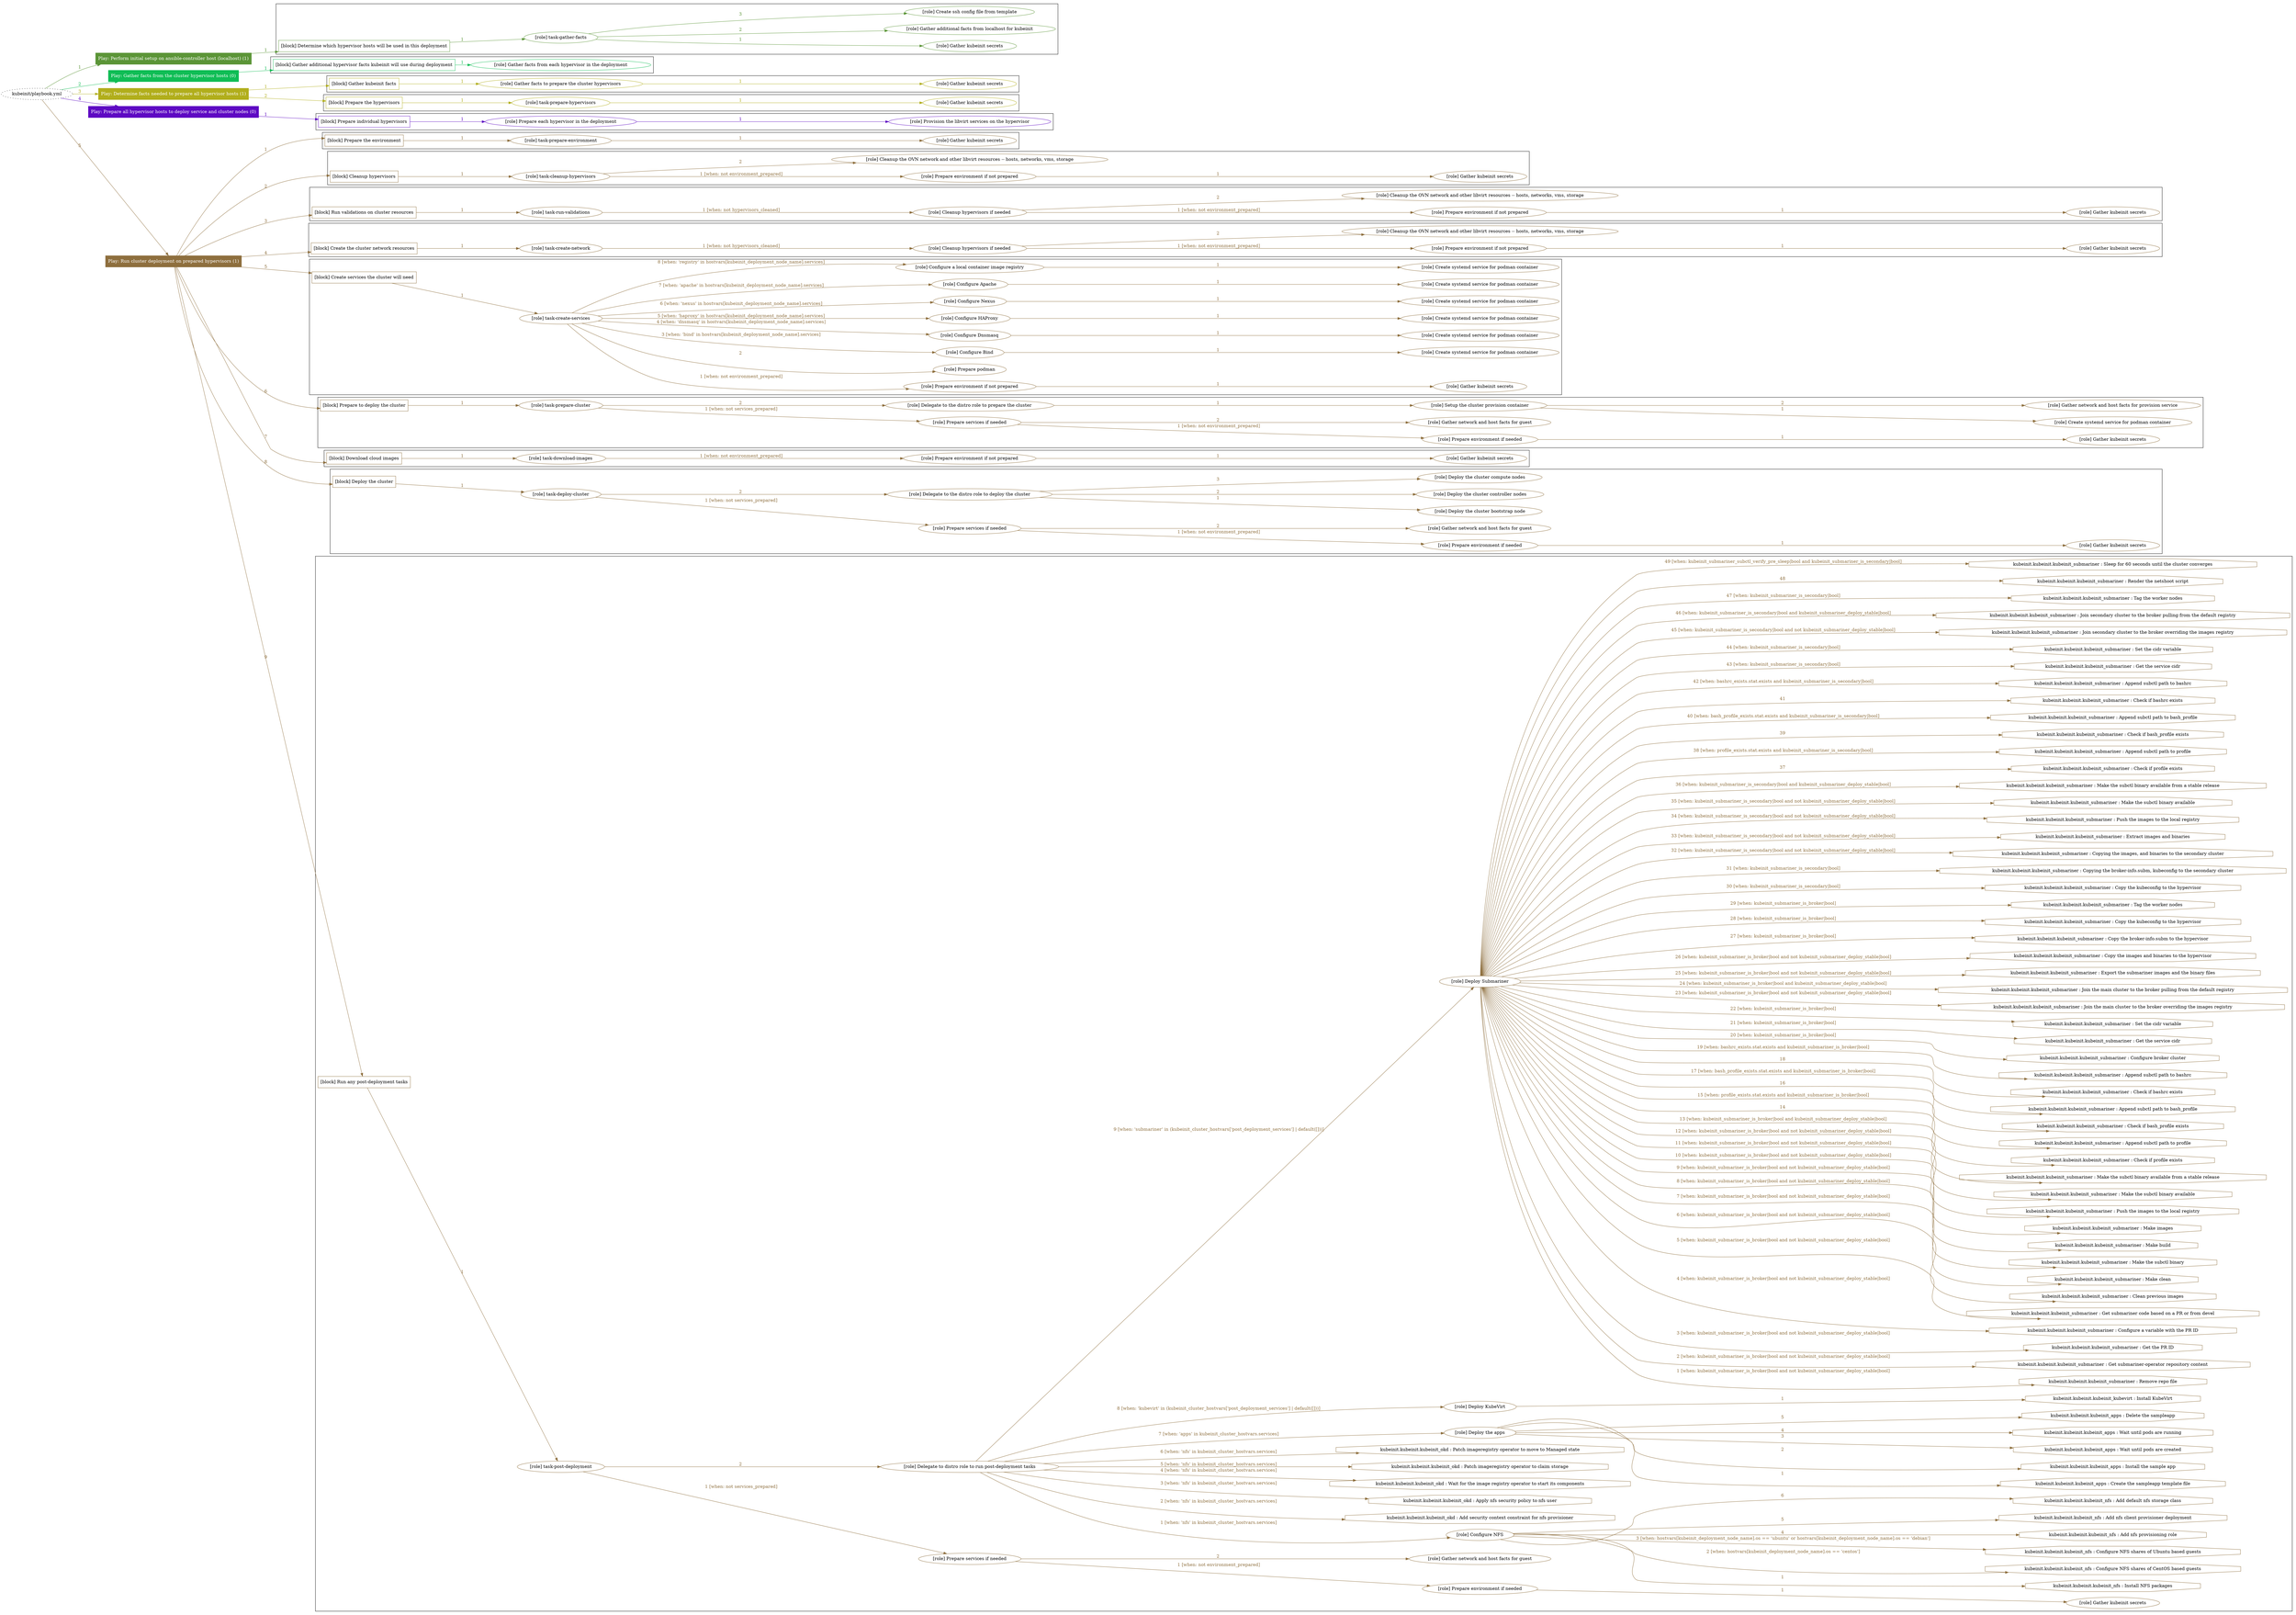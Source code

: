 digraph {
	graph [concentrate=true ordering=in rankdir=LR ratio=fill]
	edge [esep=5 sep=10]
	"kubeinit/playbook.yml" [URL="/home/runner/work/kubeinit/kubeinit/kubeinit/playbook.yml" id=playbook_c89ee6af style=dotted]
	"kubeinit/playbook.yml" -> play_327648e5 [label="1 " color="#5b9537" fontcolor="#5b9537" id=edge_a97222a7 labeltooltip="1 " tooltip="1 "]
	subgraph "Play: Perform initial setup on ansible-controller host (localhost) (1)" {
		play_327648e5 [label="Play: Perform initial setup on ansible-controller host (localhost) (1)" URL="/home/runner/work/kubeinit/kubeinit/kubeinit/playbook.yml" color="#5b9537" fontcolor="#ffffff" id=play_327648e5 shape=box style=filled tooltip=localhost]
		play_327648e5 -> block_a097cd90 [label=1 color="#5b9537" fontcolor="#5b9537" id=edge_3c0bcd6f labeltooltip=1 tooltip=1]
		subgraph cluster_block_a097cd90 {
			block_a097cd90 [label="[block] Determine which hypervisor hosts will be used in this deployment" URL="/home/runner/work/kubeinit/kubeinit/kubeinit/playbook.yml" color="#5b9537" id=block_a097cd90 labeltooltip="Determine which hypervisor hosts will be used in this deployment" shape=box tooltip="Determine which hypervisor hosts will be used in this deployment"]
			block_a097cd90 -> role_a847bcf9 [label="1 " color="#5b9537" fontcolor="#5b9537" id=edge_a04ba33e labeltooltip="1 " tooltip="1 "]
			subgraph "task-gather-facts" {
				role_a847bcf9 [label="[role] task-gather-facts" URL="/home/runner/work/kubeinit/kubeinit/kubeinit/playbook.yml" color="#5b9537" id=role_a847bcf9 tooltip="task-gather-facts"]
				role_a847bcf9 -> role_bd4d07b4 [label="1 " color="#5b9537" fontcolor="#5b9537" id=edge_942eb40c labeltooltip="1 " tooltip="1 "]
				subgraph "Gather kubeinit secrets" {
					role_bd4d07b4 [label="[role] Gather kubeinit secrets" URL="/home/runner/.ansible/collections/ansible_collections/kubeinit/kubeinit/roles/kubeinit_prepare/tasks/build_hypervisors_group.yml" color="#5b9537" id=role_bd4d07b4 tooltip="Gather kubeinit secrets"]
				}
				role_a847bcf9 -> role_1e0aacaf [label="2 " color="#5b9537" fontcolor="#5b9537" id=edge_ec0e37e4 labeltooltip="2 " tooltip="2 "]
				subgraph "Gather additional facts from localhost for kubeinit" {
					role_1e0aacaf [label="[role] Gather additional facts from localhost for kubeinit" URL="/home/runner/.ansible/collections/ansible_collections/kubeinit/kubeinit/roles/kubeinit_prepare/tasks/build_hypervisors_group.yml" color="#5b9537" id=role_1e0aacaf tooltip="Gather additional facts from localhost for kubeinit"]
				}
				role_a847bcf9 -> role_8441f078 [label="3 " color="#5b9537" fontcolor="#5b9537" id=edge_a1434a77 labeltooltip="3 " tooltip="3 "]
				subgraph "Create ssh config file from template" {
					role_8441f078 [label="[role] Create ssh config file from template" URL="/home/runner/.ansible/collections/ansible_collections/kubeinit/kubeinit/roles/kubeinit_prepare/tasks/build_hypervisors_group.yml" color="#5b9537" id=role_8441f078 tooltip="Create ssh config file from template"]
				}
			}
		}
	}
	"kubeinit/playbook.yml" -> play_4f27666b [label="2 " color="#0fbd55" fontcolor="#0fbd55" id=edge_dd5c9f1e labeltooltip="2 " tooltip="2 "]
	subgraph "Play: Gather facts from the cluster hypervisor hosts (0)" {
		play_4f27666b [label="Play: Gather facts from the cluster hypervisor hosts (0)" URL="/home/runner/work/kubeinit/kubeinit/kubeinit/playbook.yml" color="#0fbd55" fontcolor="#ffffff" id=play_4f27666b shape=box style=filled tooltip="Play: Gather facts from the cluster hypervisor hosts (0)"]
		play_4f27666b -> block_d5038ab3 [label=1 color="#0fbd55" fontcolor="#0fbd55" id=edge_e926c558 labeltooltip=1 tooltip=1]
		subgraph cluster_block_d5038ab3 {
			block_d5038ab3 [label="[block] Gather additional hypervisor facts kubeinit will use during deployment" URL="/home/runner/work/kubeinit/kubeinit/kubeinit/playbook.yml" color="#0fbd55" id=block_d5038ab3 labeltooltip="Gather additional hypervisor facts kubeinit will use during deployment" shape=box tooltip="Gather additional hypervisor facts kubeinit will use during deployment"]
			block_d5038ab3 -> role_76b65d65 [label="1 " color="#0fbd55" fontcolor="#0fbd55" id=edge_8ced37c0 labeltooltip="1 " tooltip="1 "]
			subgraph "Gather facts from each hypervisor in the deployment" {
				role_76b65d65 [label="[role] Gather facts from each hypervisor in the deployment" URL="/home/runner/work/kubeinit/kubeinit/kubeinit/playbook.yml" color="#0fbd55" id=role_76b65d65 tooltip="Gather facts from each hypervisor in the deployment"]
			}
		}
	}
	"kubeinit/playbook.yml" -> play_2a9dc831 [label="3 " color="#b1ae1b" fontcolor="#b1ae1b" id=edge_f1dcef35 labeltooltip="3 " tooltip="3 "]
	subgraph "Play: Determine facts needed to prepare all hypervisor hosts (1)" {
		play_2a9dc831 [label="Play: Determine facts needed to prepare all hypervisor hosts (1)" URL="/home/runner/work/kubeinit/kubeinit/kubeinit/playbook.yml" color="#b1ae1b" fontcolor="#ffffff" id=play_2a9dc831 shape=box style=filled tooltip=localhost]
		play_2a9dc831 -> block_d665caad [label=1 color="#b1ae1b" fontcolor="#b1ae1b" id=edge_58a9b410 labeltooltip=1 tooltip=1]
		subgraph cluster_block_d665caad {
			block_d665caad [label="[block] Gather kubeinit facts" URL="/home/runner/work/kubeinit/kubeinit/kubeinit/playbook.yml" color="#b1ae1b" id=block_d665caad labeltooltip="Gather kubeinit facts" shape=box tooltip="Gather kubeinit facts"]
			block_d665caad -> role_05497ce2 [label="1 " color="#b1ae1b" fontcolor="#b1ae1b" id=edge_4d65f81a labeltooltip="1 " tooltip="1 "]
			subgraph "Gather facts to prepare the cluster hypervisors" {
				role_05497ce2 [label="[role] Gather facts to prepare the cluster hypervisors" URL="/home/runner/work/kubeinit/kubeinit/kubeinit/playbook.yml" color="#b1ae1b" id=role_05497ce2 tooltip="Gather facts to prepare the cluster hypervisors"]
				role_05497ce2 -> role_488609b2 [label="1 " color="#b1ae1b" fontcolor="#b1ae1b" id=edge_83edf4d4 labeltooltip="1 " tooltip="1 "]
				subgraph "Gather kubeinit secrets" {
					role_488609b2 [label="[role] Gather kubeinit secrets" URL="/home/runner/.ansible/collections/ansible_collections/kubeinit/kubeinit/roles/kubeinit_prepare/tasks/gather_kubeinit_facts.yml" color="#b1ae1b" id=role_488609b2 tooltip="Gather kubeinit secrets"]
				}
			}
		}
		play_2a9dc831 -> block_25bf6aa0 [label=2 color="#b1ae1b" fontcolor="#b1ae1b" id=edge_48ee237c labeltooltip=2 tooltip=2]
		subgraph cluster_block_25bf6aa0 {
			block_25bf6aa0 [label="[block] Prepare the hypervisors" URL="/home/runner/work/kubeinit/kubeinit/kubeinit/playbook.yml" color="#b1ae1b" id=block_25bf6aa0 labeltooltip="Prepare the hypervisors" shape=box tooltip="Prepare the hypervisors"]
			block_25bf6aa0 -> role_42278efd [label="1 " color="#b1ae1b" fontcolor="#b1ae1b" id=edge_6777539e labeltooltip="1 " tooltip="1 "]
			subgraph "task-prepare-hypervisors" {
				role_42278efd [label="[role] task-prepare-hypervisors" URL="/home/runner/work/kubeinit/kubeinit/kubeinit/playbook.yml" color="#b1ae1b" id=role_42278efd tooltip="task-prepare-hypervisors"]
				role_42278efd -> role_995be2b6 [label="1 " color="#b1ae1b" fontcolor="#b1ae1b" id=edge_24f765d5 labeltooltip="1 " tooltip="1 "]
				subgraph "Gather kubeinit secrets" {
					role_995be2b6 [label="[role] Gather kubeinit secrets" URL="/home/runner/.ansible/collections/ansible_collections/kubeinit/kubeinit/roles/kubeinit_prepare/tasks/gather_kubeinit_facts.yml" color="#b1ae1b" id=role_995be2b6 tooltip="Gather kubeinit secrets"]
				}
			}
		}
	}
	"kubeinit/playbook.yml" -> play_a4f28279 [label="4 " color="#5e09c3" fontcolor="#5e09c3" id=edge_35385cae labeltooltip="4 " tooltip="4 "]
	subgraph "Play: Prepare all hypervisor hosts to deploy service and cluster nodes (0)" {
		play_a4f28279 [label="Play: Prepare all hypervisor hosts to deploy service and cluster nodes (0)" URL="/home/runner/work/kubeinit/kubeinit/kubeinit/playbook.yml" color="#5e09c3" fontcolor="#ffffff" id=play_a4f28279 shape=box style=filled tooltip="Play: Prepare all hypervisor hosts to deploy service and cluster nodes (0)"]
		play_a4f28279 -> block_f0efc49e [label=1 color="#5e09c3" fontcolor="#5e09c3" id=edge_45d00d2f labeltooltip=1 tooltip=1]
		subgraph cluster_block_f0efc49e {
			block_f0efc49e [label="[block] Prepare individual hypervisors" URL="/home/runner/work/kubeinit/kubeinit/kubeinit/playbook.yml" color="#5e09c3" id=block_f0efc49e labeltooltip="Prepare individual hypervisors" shape=box tooltip="Prepare individual hypervisors"]
			block_f0efc49e -> role_08d30834 [label="1 " color="#5e09c3" fontcolor="#5e09c3" id=edge_387cf66a labeltooltip="1 " tooltip="1 "]
			subgraph "Prepare each hypervisor in the deployment" {
				role_08d30834 [label="[role] Prepare each hypervisor in the deployment" URL="/home/runner/work/kubeinit/kubeinit/kubeinit/playbook.yml" color="#5e09c3" id=role_08d30834 tooltip="Prepare each hypervisor in the deployment"]
				role_08d30834 -> role_b39d3668 [label="1 " color="#5e09c3" fontcolor="#5e09c3" id=edge_798875d8 labeltooltip="1 " tooltip="1 "]
				subgraph "Provision the libvirt services on the hypervisor" {
					role_b39d3668 [label="[role] Provision the libvirt services on the hypervisor" URL="/home/runner/.ansible/collections/ansible_collections/kubeinit/kubeinit/roles/kubeinit_prepare/tasks/prepare_hypervisor.yml" color="#5e09c3" id=role_b39d3668 tooltip="Provision the libvirt services on the hypervisor"]
				}
			}
		}
	}
	"kubeinit/playbook.yml" -> play_71303fc1 [label="5 " color="#8e6f3e" fontcolor="#8e6f3e" id=edge_879cd6b0 labeltooltip="5 " tooltip="5 "]
	subgraph "Play: Run cluster deployment on prepared hypervisors (1)" {
		play_71303fc1 [label="Play: Run cluster deployment on prepared hypervisors (1)" URL="/home/runner/work/kubeinit/kubeinit/kubeinit/playbook.yml" color="#8e6f3e" fontcolor="#ffffff" id=play_71303fc1 shape=box style=filled tooltip=localhost]
		play_71303fc1 -> block_330b38a4 [label=1 color="#8e6f3e" fontcolor="#8e6f3e" id=edge_0493a1eb labeltooltip=1 tooltip=1]
		subgraph cluster_block_330b38a4 {
			block_330b38a4 [label="[block] Prepare the environment" URL="/home/runner/work/kubeinit/kubeinit/kubeinit/playbook.yml" color="#8e6f3e" id=block_330b38a4 labeltooltip="Prepare the environment" shape=box tooltip="Prepare the environment"]
			block_330b38a4 -> role_a1708aa7 [label="1 " color="#8e6f3e" fontcolor="#8e6f3e" id=edge_b5dadb6e labeltooltip="1 " tooltip="1 "]
			subgraph "task-prepare-environment" {
				role_a1708aa7 [label="[role] task-prepare-environment" URL="/home/runner/work/kubeinit/kubeinit/kubeinit/playbook.yml" color="#8e6f3e" id=role_a1708aa7 tooltip="task-prepare-environment"]
				role_a1708aa7 -> role_32d0566f [label="1 " color="#8e6f3e" fontcolor="#8e6f3e" id=edge_2450685a labeltooltip="1 " tooltip="1 "]
				subgraph "Gather kubeinit secrets" {
					role_32d0566f [label="[role] Gather kubeinit secrets" URL="/home/runner/.ansible/collections/ansible_collections/kubeinit/kubeinit/roles/kubeinit_prepare/tasks/gather_kubeinit_facts.yml" color="#8e6f3e" id=role_32d0566f tooltip="Gather kubeinit secrets"]
				}
			}
		}
		play_71303fc1 -> block_8421a630 [label=2 color="#8e6f3e" fontcolor="#8e6f3e" id=edge_b272474e labeltooltip=2 tooltip=2]
		subgraph cluster_block_8421a630 {
			block_8421a630 [label="[block] Cleanup hypervisors" URL="/home/runner/work/kubeinit/kubeinit/kubeinit/playbook.yml" color="#8e6f3e" id=block_8421a630 labeltooltip="Cleanup hypervisors" shape=box tooltip="Cleanup hypervisors"]
			block_8421a630 -> role_bbd25713 [label="1 " color="#8e6f3e" fontcolor="#8e6f3e" id=edge_4cfdc680 labeltooltip="1 " tooltip="1 "]
			subgraph "task-cleanup-hypervisors" {
				role_bbd25713 [label="[role] task-cleanup-hypervisors" URL="/home/runner/work/kubeinit/kubeinit/kubeinit/playbook.yml" color="#8e6f3e" id=role_bbd25713 tooltip="task-cleanup-hypervisors"]
				role_bbd25713 -> role_21fe0463 [label="1 [when: not environment_prepared]" color="#8e6f3e" fontcolor="#8e6f3e" id=edge_5b36dc66 labeltooltip="1 [when: not environment_prepared]" tooltip="1 [when: not environment_prepared]"]
				subgraph "Prepare environment if not prepared" {
					role_21fe0463 [label="[role] Prepare environment if not prepared" URL="/home/runner/.ansible/collections/ansible_collections/kubeinit/kubeinit/roles/kubeinit_prepare/tasks/cleanup_hypervisors.yml" color="#8e6f3e" id=role_21fe0463 tooltip="Prepare environment if not prepared"]
					role_21fe0463 -> role_e2ed8ff4 [label="1 " color="#8e6f3e" fontcolor="#8e6f3e" id=edge_285f2e4d labeltooltip="1 " tooltip="1 "]
					subgraph "Gather kubeinit secrets" {
						role_e2ed8ff4 [label="[role] Gather kubeinit secrets" URL="/home/runner/.ansible/collections/ansible_collections/kubeinit/kubeinit/roles/kubeinit_prepare/tasks/gather_kubeinit_facts.yml" color="#8e6f3e" id=role_e2ed8ff4 tooltip="Gather kubeinit secrets"]
					}
				}
				role_bbd25713 -> role_e60cb582 [label="2 " color="#8e6f3e" fontcolor="#8e6f3e" id=edge_edade4c4 labeltooltip="2 " tooltip="2 "]
				subgraph "Cleanup the OVN network and other libvirt resources -- hosts, networks, vms, storage" {
					role_e60cb582 [label="[role] Cleanup the OVN network and other libvirt resources -- hosts, networks, vms, storage" URL="/home/runner/.ansible/collections/ansible_collections/kubeinit/kubeinit/roles/kubeinit_prepare/tasks/cleanup_hypervisors.yml" color="#8e6f3e" id=role_e60cb582 tooltip="Cleanup the OVN network and other libvirt resources -- hosts, networks, vms, storage"]
				}
			}
		}
		play_71303fc1 -> block_082031e9 [label=3 color="#8e6f3e" fontcolor="#8e6f3e" id=edge_1dc019b9 labeltooltip=3 tooltip=3]
		subgraph cluster_block_082031e9 {
			block_082031e9 [label="[block] Run validations on cluster resources" URL="/home/runner/work/kubeinit/kubeinit/kubeinit/playbook.yml" color="#8e6f3e" id=block_082031e9 labeltooltip="Run validations on cluster resources" shape=box tooltip="Run validations on cluster resources"]
			block_082031e9 -> role_94ec86e7 [label="1 " color="#8e6f3e" fontcolor="#8e6f3e" id=edge_bfa9986f labeltooltip="1 " tooltip="1 "]
			subgraph "task-run-validations" {
				role_94ec86e7 [label="[role] task-run-validations" URL="/home/runner/work/kubeinit/kubeinit/kubeinit/playbook.yml" color="#8e6f3e" id=role_94ec86e7 tooltip="task-run-validations"]
				role_94ec86e7 -> role_a7d8a16e [label="1 [when: not hypervisors_cleaned]" color="#8e6f3e" fontcolor="#8e6f3e" id=edge_2feb8f5b labeltooltip="1 [when: not hypervisors_cleaned]" tooltip="1 [when: not hypervisors_cleaned]"]
				subgraph "Cleanup hypervisors if needed" {
					role_a7d8a16e [label="[role] Cleanup hypervisors if needed" URL="/home/runner/.ansible/collections/ansible_collections/kubeinit/kubeinit/roles/kubeinit_validations/tasks/main.yml" color="#8e6f3e" id=role_a7d8a16e tooltip="Cleanup hypervisors if needed"]
					role_a7d8a16e -> role_7ee0d51a [label="1 [when: not environment_prepared]" color="#8e6f3e" fontcolor="#8e6f3e" id=edge_421fa5ed labeltooltip="1 [when: not environment_prepared]" tooltip="1 [when: not environment_prepared]"]
					subgraph "Prepare environment if not prepared" {
						role_7ee0d51a [label="[role] Prepare environment if not prepared" URL="/home/runner/.ansible/collections/ansible_collections/kubeinit/kubeinit/roles/kubeinit_prepare/tasks/cleanup_hypervisors.yml" color="#8e6f3e" id=role_7ee0d51a tooltip="Prepare environment if not prepared"]
						role_7ee0d51a -> role_03d99037 [label="1 " color="#8e6f3e" fontcolor="#8e6f3e" id=edge_1f703003 labeltooltip="1 " tooltip="1 "]
						subgraph "Gather kubeinit secrets" {
							role_03d99037 [label="[role] Gather kubeinit secrets" URL="/home/runner/.ansible/collections/ansible_collections/kubeinit/kubeinit/roles/kubeinit_prepare/tasks/gather_kubeinit_facts.yml" color="#8e6f3e" id=role_03d99037 tooltip="Gather kubeinit secrets"]
						}
					}
					role_a7d8a16e -> role_b90f115b [label="2 " color="#8e6f3e" fontcolor="#8e6f3e" id=edge_b80d7f23 labeltooltip="2 " tooltip="2 "]
					subgraph "Cleanup the OVN network and other libvirt resources -- hosts, networks, vms, storage" {
						role_b90f115b [label="[role] Cleanup the OVN network and other libvirt resources -- hosts, networks, vms, storage" URL="/home/runner/.ansible/collections/ansible_collections/kubeinit/kubeinit/roles/kubeinit_prepare/tasks/cleanup_hypervisors.yml" color="#8e6f3e" id=role_b90f115b tooltip="Cleanup the OVN network and other libvirt resources -- hosts, networks, vms, storage"]
					}
				}
			}
		}
		play_71303fc1 -> block_b9bc9fa8 [label=4 color="#8e6f3e" fontcolor="#8e6f3e" id=edge_2d3b588f labeltooltip=4 tooltip=4]
		subgraph cluster_block_b9bc9fa8 {
			block_b9bc9fa8 [label="[block] Create the cluster network resources" URL="/home/runner/work/kubeinit/kubeinit/kubeinit/playbook.yml" color="#8e6f3e" id=block_b9bc9fa8 labeltooltip="Create the cluster network resources" shape=box tooltip="Create the cluster network resources"]
			block_b9bc9fa8 -> role_f7db45db [label="1 " color="#8e6f3e" fontcolor="#8e6f3e" id=edge_b29483b4 labeltooltip="1 " tooltip="1 "]
			subgraph "task-create-network" {
				role_f7db45db [label="[role] task-create-network" URL="/home/runner/work/kubeinit/kubeinit/kubeinit/playbook.yml" color="#8e6f3e" id=role_f7db45db tooltip="task-create-network"]
				role_f7db45db -> role_44308e24 [label="1 [when: not hypervisors_cleaned]" color="#8e6f3e" fontcolor="#8e6f3e" id=edge_e82779d1 labeltooltip="1 [when: not hypervisors_cleaned]" tooltip="1 [when: not hypervisors_cleaned]"]
				subgraph "Cleanup hypervisors if needed" {
					role_44308e24 [label="[role] Cleanup hypervisors if needed" URL="/home/runner/.ansible/collections/ansible_collections/kubeinit/kubeinit/roles/kubeinit_libvirt/tasks/create_network.yml" color="#8e6f3e" id=role_44308e24 tooltip="Cleanup hypervisors if needed"]
					role_44308e24 -> role_61af7577 [label="1 [when: not environment_prepared]" color="#8e6f3e" fontcolor="#8e6f3e" id=edge_f96026af labeltooltip="1 [when: not environment_prepared]" tooltip="1 [when: not environment_prepared]"]
					subgraph "Prepare environment if not prepared" {
						role_61af7577 [label="[role] Prepare environment if not prepared" URL="/home/runner/.ansible/collections/ansible_collections/kubeinit/kubeinit/roles/kubeinit_prepare/tasks/cleanup_hypervisors.yml" color="#8e6f3e" id=role_61af7577 tooltip="Prepare environment if not prepared"]
						role_61af7577 -> role_b8c74059 [label="1 " color="#8e6f3e" fontcolor="#8e6f3e" id=edge_6577fc01 labeltooltip="1 " tooltip="1 "]
						subgraph "Gather kubeinit secrets" {
							role_b8c74059 [label="[role] Gather kubeinit secrets" URL="/home/runner/.ansible/collections/ansible_collections/kubeinit/kubeinit/roles/kubeinit_prepare/tasks/gather_kubeinit_facts.yml" color="#8e6f3e" id=role_b8c74059 tooltip="Gather kubeinit secrets"]
						}
					}
					role_44308e24 -> role_0e9d1dfc [label="2 " color="#8e6f3e" fontcolor="#8e6f3e" id=edge_5508b212 labeltooltip="2 " tooltip="2 "]
					subgraph "Cleanup the OVN network and other libvirt resources -- hosts, networks, vms, storage" {
						role_0e9d1dfc [label="[role] Cleanup the OVN network and other libvirt resources -- hosts, networks, vms, storage" URL="/home/runner/.ansible/collections/ansible_collections/kubeinit/kubeinit/roles/kubeinit_prepare/tasks/cleanup_hypervisors.yml" color="#8e6f3e" id=role_0e9d1dfc tooltip="Cleanup the OVN network and other libvirt resources -- hosts, networks, vms, storage"]
					}
				}
			}
		}
		play_71303fc1 -> block_7121b43f [label=5 color="#8e6f3e" fontcolor="#8e6f3e" id=edge_4b8b6838 labeltooltip=5 tooltip=5]
		subgraph cluster_block_7121b43f {
			block_7121b43f [label="[block] Create services the cluster will need" URL="/home/runner/work/kubeinit/kubeinit/kubeinit/playbook.yml" color="#8e6f3e" id=block_7121b43f labeltooltip="Create services the cluster will need" shape=box tooltip="Create services the cluster will need"]
			block_7121b43f -> role_7d4e8770 [label="1 " color="#8e6f3e" fontcolor="#8e6f3e" id=edge_8eb05b32 labeltooltip="1 " tooltip="1 "]
			subgraph "task-create-services" {
				role_7d4e8770 [label="[role] task-create-services" URL="/home/runner/work/kubeinit/kubeinit/kubeinit/playbook.yml" color="#8e6f3e" id=role_7d4e8770 tooltip="task-create-services"]
				role_7d4e8770 -> role_2dff5018 [label="1 [when: not environment_prepared]" color="#8e6f3e" fontcolor="#8e6f3e" id=edge_2d17c30c labeltooltip="1 [when: not environment_prepared]" tooltip="1 [when: not environment_prepared]"]
				subgraph "Prepare environment if not prepared" {
					role_2dff5018 [label="[role] Prepare environment if not prepared" URL="/home/runner/.ansible/collections/ansible_collections/kubeinit/kubeinit/roles/kubeinit_services/tasks/main.yml" color="#8e6f3e" id=role_2dff5018 tooltip="Prepare environment if not prepared"]
					role_2dff5018 -> role_6ad01ab8 [label="1 " color="#8e6f3e" fontcolor="#8e6f3e" id=edge_85a8643b labeltooltip="1 " tooltip="1 "]
					subgraph "Gather kubeinit secrets" {
						role_6ad01ab8 [label="[role] Gather kubeinit secrets" URL="/home/runner/.ansible/collections/ansible_collections/kubeinit/kubeinit/roles/kubeinit_prepare/tasks/gather_kubeinit_facts.yml" color="#8e6f3e" id=role_6ad01ab8 tooltip="Gather kubeinit secrets"]
					}
				}
				role_7d4e8770 -> role_77feb816 [label="2 " color="#8e6f3e" fontcolor="#8e6f3e" id=edge_8871a0ba labeltooltip="2 " tooltip="2 "]
				subgraph "Prepare podman" {
					role_77feb816 [label="[role] Prepare podman" URL="/home/runner/.ansible/collections/ansible_collections/kubeinit/kubeinit/roles/kubeinit_services/tasks/00_create_service_pod.yml" color="#8e6f3e" id=role_77feb816 tooltip="Prepare podman"]
				}
				role_7d4e8770 -> role_3c975ba8 [label="3 [when: 'bind' in hostvars[kubeinit_deployment_node_name].services]" color="#8e6f3e" fontcolor="#8e6f3e" id=edge_f56c6f1e labeltooltip="3 [when: 'bind' in hostvars[kubeinit_deployment_node_name].services]" tooltip="3 [when: 'bind' in hostvars[kubeinit_deployment_node_name].services]"]
				subgraph "Configure Bind" {
					role_3c975ba8 [label="[role] Configure Bind" URL="/home/runner/.ansible/collections/ansible_collections/kubeinit/kubeinit/roles/kubeinit_services/tasks/start_services_containers.yml" color="#8e6f3e" id=role_3c975ba8 tooltip="Configure Bind"]
					role_3c975ba8 -> role_3fa61893 [label="1 " color="#8e6f3e" fontcolor="#8e6f3e" id=edge_2d935e92 labeltooltip="1 " tooltip="1 "]
					subgraph "Create systemd service for podman container" {
						role_3fa61893 [label="[role] Create systemd service for podman container" URL="/home/runner/.ansible/collections/ansible_collections/kubeinit/kubeinit/roles/kubeinit_bind/tasks/main.yml" color="#8e6f3e" id=role_3fa61893 tooltip="Create systemd service for podman container"]
					}
				}
				role_7d4e8770 -> role_1bba25d2 [label="4 [when: 'dnsmasq' in hostvars[kubeinit_deployment_node_name].services]" color="#8e6f3e" fontcolor="#8e6f3e" id=edge_7ece3daf labeltooltip="4 [when: 'dnsmasq' in hostvars[kubeinit_deployment_node_name].services]" tooltip="4 [when: 'dnsmasq' in hostvars[kubeinit_deployment_node_name].services]"]
				subgraph "Configure Dnsmasq" {
					role_1bba25d2 [label="[role] Configure Dnsmasq" URL="/home/runner/.ansible/collections/ansible_collections/kubeinit/kubeinit/roles/kubeinit_services/tasks/start_services_containers.yml" color="#8e6f3e" id=role_1bba25d2 tooltip="Configure Dnsmasq"]
					role_1bba25d2 -> role_6170ee57 [label="1 " color="#8e6f3e" fontcolor="#8e6f3e" id=edge_ddfee598 labeltooltip="1 " tooltip="1 "]
					subgraph "Create systemd service for podman container" {
						role_6170ee57 [label="[role] Create systemd service for podman container" URL="/home/runner/.ansible/collections/ansible_collections/kubeinit/kubeinit/roles/kubeinit_dnsmasq/tasks/main.yml" color="#8e6f3e" id=role_6170ee57 tooltip="Create systemd service for podman container"]
					}
				}
				role_7d4e8770 -> role_52bf5aad [label="5 [when: 'haproxy' in hostvars[kubeinit_deployment_node_name].services]" color="#8e6f3e" fontcolor="#8e6f3e" id=edge_c92f341b labeltooltip="5 [when: 'haproxy' in hostvars[kubeinit_deployment_node_name].services]" tooltip="5 [when: 'haproxy' in hostvars[kubeinit_deployment_node_name].services]"]
				subgraph "Configure HAProxy" {
					role_52bf5aad [label="[role] Configure HAProxy" URL="/home/runner/.ansible/collections/ansible_collections/kubeinit/kubeinit/roles/kubeinit_services/tasks/start_services_containers.yml" color="#8e6f3e" id=role_52bf5aad tooltip="Configure HAProxy"]
					role_52bf5aad -> role_09bc00eb [label="1 " color="#8e6f3e" fontcolor="#8e6f3e" id=edge_5b552672 labeltooltip="1 " tooltip="1 "]
					subgraph "Create systemd service for podman container" {
						role_09bc00eb [label="[role] Create systemd service for podman container" URL="/home/runner/.ansible/collections/ansible_collections/kubeinit/kubeinit/roles/kubeinit_haproxy/tasks/main.yml" color="#8e6f3e" id=role_09bc00eb tooltip="Create systemd service for podman container"]
					}
				}
				role_7d4e8770 -> role_f55cd4c8 [label="6 [when: 'nexus' in hostvars[kubeinit_deployment_node_name].services]" color="#8e6f3e" fontcolor="#8e6f3e" id=edge_8c8d01c3 labeltooltip="6 [when: 'nexus' in hostvars[kubeinit_deployment_node_name].services]" tooltip="6 [when: 'nexus' in hostvars[kubeinit_deployment_node_name].services]"]
				subgraph "Configure Nexus" {
					role_f55cd4c8 [label="[role] Configure Nexus" URL="/home/runner/.ansible/collections/ansible_collections/kubeinit/kubeinit/roles/kubeinit_services/tasks/start_services_containers.yml" color="#8e6f3e" id=role_f55cd4c8 tooltip="Configure Nexus"]
					role_f55cd4c8 -> role_6c19d61c [label="1 " color="#8e6f3e" fontcolor="#8e6f3e" id=edge_76f74d6a labeltooltip="1 " tooltip="1 "]
					subgraph "Create systemd service for podman container" {
						role_6c19d61c [label="[role] Create systemd service for podman container" URL="/home/runner/.ansible/collections/ansible_collections/kubeinit/kubeinit/roles/kubeinit_nexus/tasks/main.yml" color="#8e6f3e" id=role_6c19d61c tooltip="Create systemd service for podman container"]
					}
				}
				role_7d4e8770 -> role_da55a7a4 [label="7 [when: 'apache' in hostvars[kubeinit_deployment_node_name].services]" color="#8e6f3e" fontcolor="#8e6f3e" id=edge_72062f13 labeltooltip="7 [when: 'apache' in hostvars[kubeinit_deployment_node_name].services]" tooltip="7 [when: 'apache' in hostvars[kubeinit_deployment_node_name].services]"]
				subgraph "Configure Apache" {
					role_da55a7a4 [label="[role] Configure Apache" URL="/home/runner/.ansible/collections/ansible_collections/kubeinit/kubeinit/roles/kubeinit_services/tasks/start_services_containers.yml" color="#8e6f3e" id=role_da55a7a4 tooltip="Configure Apache"]
					role_da55a7a4 -> role_f05d5698 [label="1 " color="#8e6f3e" fontcolor="#8e6f3e" id=edge_8ce95baa labeltooltip="1 " tooltip="1 "]
					subgraph "Create systemd service for podman container" {
						role_f05d5698 [label="[role] Create systemd service for podman container" URL="/home/runner/.ansible/collections/ansible_collections/kubeinit/kubeinit/roles/kubeinit_apache/tasks/main.yml" color="#8e6f3e" id=role_f05d5698 tooltip="Create systemd service for podman container"]
					}
				}
				role_7d4e8770 -> role_99c0f4e5 [label="8 [when: 'registry' in hostvars[kubeinit_deployment_node_name].services]" color="#8e6f3e" fontcolor="#8e6f3e" id=edge_b51a2a80 labeltooltip="8 [when: 'registry' in hostvars[kubeinit_deployment_node_name].services]" tooltip="8 [when: 'registry' in hostvars[kubeinit_deployment_node_name].services]"]
				subgraph "Configure a local container image registry" {
					role_99c0f4e5 [label="[role] Configure a local container image registry" URL="/home/runner/.ansible/collections/ansible_collections/kubeinit/kubeinit/roles/kubeinit_services/tasks/start_services_containers.yml" color="#8e6f3e" id=role_99c0f4e5 tooltip="Configure a local container image registry"]
					role_99c0f4e5 -> role_52952227 [label="1 " color="#8e6f3e" fontcolor="#8e6f3e" id=edge_a974106b labeltooltip="1 " tooltip="1 "]
					subgraph "Create systemd service for podman container" {
						role_52952227 [label="[role] Create systemd service for podman container" URL="/home/runner/.ansible/collections/ansible_collections/kubeinit/kubeinit/roles/kubeinit_registry/tasks/main.yml" color="#8e6f3e" id=role_52952227 tooltip="Create systemd service for podman container"]
					}
				}
			}
		}
		play_71303fc1 -> block_ff8aed2f [label=6 color="#8e6f3e" fontcolor="#8e6f3e" id=edge_905a38db labeltooltip=6 tooltip=6]
		subgraph cluster_block_ff8aed2f {
			block_ff8aed2f [label="[block] Prepare to deploy the cluster" URL="/home/runner/work/kubeinit/kubeinit/kubeinit/playbook.yml" color="#8e6f3e" id=block_ff8aed2f labeltooltip="Prepare to deploy the cluster" shape=box tooltip="Prepare to deploy the cluster"]
			block_ff8aed2f -> role_f2909238 [label="1 " color="#8e6f3e" fontcolor="#8e6f3e" id=edge_14872179 labeltooltip="1 " tooltip="1 "]
			subgraph "task-prepare-cluster" {
				role_f2909238 [label="[role] task-prepare-cluster" URL="/home/runner/work/kubeinit/kubeinit/kubeinit/playbook.yml" color="#8e6f3e" id=role_f2909238 tooltip="task-prepare-cluster"]
				role_f2909238 -> role_fdf45ebe [label="1 [when: not services_prepared]" color="#8e6f3e" fontcolor="#8e6f3e" id=edge_b1a437c6 labeltooltip="1 [when: not services_prepared]" tooltip="1 [when: not services_prepared]"]
				subgraph "Prepare services if needed" {
					role_fdf45ebe [label="[role] Prepare services if needed" URL="/home/runner/.ansible/collections/ansible_collections/kubeinit/kubeinit/roles/kubeinit_prepare/tasks/prepare_cluster.yml" color="#8e6f3e" id=role_fdf45ebe tooltip="Prepare services if needed"]
					role_fdf45ebe -> role_89da8d2b [label="1 [when: not environment_prepared]" color="#8e6f3e" fontcolor="#8e6f3e" id=edge_aa9b9c92 labeltooltip="1 [when: not environment_prepared]" tooltip="1 [when: not environment_prepared]"]
					subgraph "Prepare environment if needed" {
						role_89da8d2b [label="[role] Prepare environment if needed" URL="/home/runner/.ansible/collections/ansible_collections/kubeinit/kubeinit/roles/kubeinit_services/tasks/prepare_services.yml" color="#8e6f3e" id=role_89da8d2b tooltip="Prepare environment if needed"]
						role_89da8d2b -> role_5659ad5a [label="1 " color="#8e6f3e" fontcolor="#8e6f3e" id=edge_0e17e2fd labeltooltip="1 " tooltip="1 "]
						subgraph "Gather kubeinit secrets" {
							role_5659ad5a [label="[role] Gather kubeinit secrets" URL="/home/runner/.ansible/collections/ansible_collections/kubeinit/kubeinit/roles/kubeinit_prepare/tasks/gather_kubeinit_facts.yml" color="#8e6f3e" id=role_5659ad5a tooltip="Gather kubeinit secrets"]
						}
					}
					role_fdf45ebe -> role_04d4957d [label="2 " color="#8e6f3e" fontcolor="#8e6f3e" id=edge_12ef2280 labeltooltip="2 " tooltip="2 "]
					subgraph "Gather network and host facts for guest" {
						role_04d4957d [label="[role] Gather network and host facts for guest" URL="/home/runner/.ansible/collections/ansible_collections/kubeinit/kubeinit/roles/kubeinit_services/tasks/prepare_services.yml" color="#8e6f3e" id=role_04d4957d tooltip="Gather network and host facts for guest"]
					}
				}
				role_f2909238 -> role_89f2e75c [label="2 " color="#8e6f3e" fontcolor="#8e6f3e" id=edge_d7fdbeb0 labeltooltip="2 " tooltip="2 "]
				subgraph "Delegate to the distro role to prepare the cluster" {
					role_89f2e75c [label="[role] Delegate to the distro role to prepare the cluster" URL="/home/runner/.ansible/collections/ansible_collections/kubeinit/kubeinit/roles/kubeinit_prepare/tasks/prepare_cluster.yml" color="#8e6f3e" id=role_89f2e75c tooltip="Delegate to the distro role to prepare the cluster"]
					role_89f2e75c -> role_97903fe0 [label="1 " color="#8e6f3e" fontcolor="#8e6f3e" id=edge_b5914de2 labeltooltip="1 " tooltip="1 "]
					subgraph "Setup the cluster provision container" {
						role_97903fe0 [label="[role] Setup the cluster provision container" URL="/home/runner/.ansible/collections/ansible_collections/kubeinit/kubeinit/roles/kubeinit_okd/tasks/prepare_cluster.yml" color="#8e6f3e" id=role_97903fe0 tooltip="Setup the cluster provision container"]
						role_97903fe0 -> role_f2238f2d [label="1 " color="#8e6f3e" fontcolor="#8e6f3e" id=edge_54ae1dfb labeltooltip="1 " tooltip="1 "]
						subgraph "Create systemd service for podman container" {
							role_f2238f2d [label="[role] Create systemd service for podman container" URL="/home/runner/.ansible/collections/ansible_collections/kubeinit/kubeinit/roles/kubeinit_services/tasks/create_provision_container.yml" color="#8e6f3e" id=role_f2238f2d tooltip="Create systemd service for podman container"]
						}
						role_97903fe0 -> role_85abf66e [label="2 " color="#8e6f3e" fontcolor="#8e6f3e" id=edge_f1425167 labeltooltip="2 " tooltip="2 "]
						subgraph "Gather network and host facts for provision service" {
							role_85abf66e [label="[role] Gather network and host facts for provision service" URL="/home/runner/.ansible/collections/ansible_collections/kubeinit/kubeinit/roles/kubeinit_services/tasks/create_provision_container.yml" color="#8e6f3e" id=role_85abf66e tooltip="Gather network and host facts for provision service"]
						}
					}
				}
			}
		}
		play_71303fc1 -> block_6fbdd6b1 [label=7 color="#8e6f3e" fontcolor="#8e6f3e" id=edge_9b0c6d10 labeltooltip=7 tooltip=7]
		subgraph cluster_block_6fbdd6b1 {
			block_6fbdd6b1 [label="[block] Download cloud images" URL="/home/runner/work/kubeinit/kubeinit/kubeinit/playbook.yml" color="#8e6f3e" id=block_6fbdd6b1 labeltooltip="Download cloud images" shape=box tooltip="Download cloud images"]
			block_6fbdd6b1 -> role_4f8513d2 [label="1 " color="#8e6f3e" fontcolor="#8e6f3e" id=edge_a27ab401 labeltooltip="1 " tooltip="1 "]
			subgraph "task-download-images" {
				role_4f8513d2 [label="[role] task-download-images" URL="/home/runner/work/kubeinit/kubeinit/kubeinit/playbook.yml" color="#8e6f3e" id=role_4f8513d2 tooltip="task-download-images"]
				role_4f8513d2 -> role_8c523472 [label="1 [when: not environment_prepared]" color="#8e6f3e" fontcolor="#8e6f3e" id=edge_43366b11 labeltooltip="1 [when: not environment_prepared]" tooltip="1 [when: not environment_prepared]"]
				subgraph "Prepare environment if not prepared" {
					role_8c523472 [label="[role] Prepare environment if not prepared" URL="/home/runner/.ansible/collections/ansible_collections/kubeinit/kubeinit/roles/kubeinit_libvirt/tasks/download_cloud_images.yml" color="#8e6f3e" id=role_8c523472 tooltip="Prepare environment if not prepared"]
					role_8c523472 -> role_dca19a63 [label="1 " color="#8e6f3e" fontcolor="#8e6f3e" id=edge_41097509 labeltooltip="1 " tooltip="1 "]
					subgraph "Gather kubeinit secrets" {
						role_dca19a63 [label="[role] Gather kubeinit secrets" URL="/home/runner/.ansible/collections/ansible_collections/kubeinit/kubeinit/roles/kubeinit_prepare/tasks/gather_kubeinit_facts.yml" color="#8e6f3e" id=role_dca19a63 tooltip="Gather kubeinit secrets"]
					}
				}
			}
		}
		play_71303fc1 -> block_eed57229 [label=8 color="#8e6f3e" fontcolor="#8e6f3e" id=edge_effb67af labeltooltip=8 tooltip=8]
		subgraph cluster_block_eed57229 {
			block_eed57229 [label="[block] Deploy the cluster" URL="/home/runner/work/kubeinit/kubeinit/kubeinit/playbook.yml" color="#8e6f3e" id=block_eed57229 labeltooltip="Deploy the cluster" shape=box tooltip="Deploy the cluster"]
			block_eed57229 -> role_ec303cbf [label="1 " color="#8e6f3e" fontcolor="#8e6f3e" id=edge_317e3f9e labeltooltip="1 " tooltip="1 "]
			subgraph "task-deploy-cluster" {
				role_ec303cbf [label="[role] task-deploy-cluster" URL="/home/runner/work/kubeinit/kubeinit/kubeinit/playbook.yml" color="#8e6f3e" id=role_ec303cbf tooltip="task-deploy-cluster"]
				role_ec303cbf -> role_6fe4e74f [label="1 [when: not services_prepared]" color="#8e6f3e" fontcolor="#8e6f3e" id=edge_61732ff5 labeltooltip="1 [when: not services_prepared]" tooltip="1 [when: not services_prepared]"]
				subgraph "Prepare services if needed" {
					role_6fe4e74f [label="[role] Prepare services if needed" URL="/home/runner/.ansible/collections/ansible_collections/kubeinit/kubeinit/roles/kubeinit_prepare/tasks/deploy_cluster.yml" color="#8e6f3e" id=role_6fe4e74f tooltip="Prepare services if needed"]
					role_6fe4e74f -> role_e428aa46 [label="1 [when: not environment_prepared]" color="#8e6f3e" fontcolor="#8e6f3e" id=edge_05d4edaa labeltooltip="1 [when: not environment_prepared]" tooltip="1 [when: not environment_prepared]"]
					subgraph "Prepare environment if needed" {
						role_e428aa46 [label="[role] Prepare environment if needed" URL="/home/runner/.ansible/collections/ansible_collections/kubeinit/kubeinit/roles/kubeinit_services/tasks/prepare_services.yml" color="#8e6f3e" id=role_e428aa46 tooltip="Prepare environment if needed"]
						role_e428aa46 -> role_8aa2b59c [label="1 " color="#8e6f3e" fontcolor="#8e6f3e" id=edge_70a7fad3 labeltooltip="1 " tooltip="1 "]
						subgraph "Gather kubeinit secrets" {
							role_8aa2b59c [label="[role] Gather kubeinit secrets" URL="/home/runner/.ansible/collections/ansible_collections/kubeinit/kubeinit/roles/kubeinit_prepare/tasks/gather_kubeinit_facts.yml" color="#8e6f3e" id=role_8aa2b59c tooltip="Gather kubeinit secrets"]
						}
					}
					role_6fe4e74f -> role_e7be93f3 [label="2 " color="#8e6f3e" fontcolor="#8e6f3e" id=edge_038c69fe labeltooltip="2 " tooltip="2 "]
					subgraph "Gather network and host facts for guest" {
						role_e7be93f3 [label="[role] Gather network and host facts for guest" URL="/home/runner/.ansible/collections/ansible_collections/kubeinit/kubeinit/roles/kubeinit_services/tasks/prepare_services.yml" color="#8e6f3e" id=role_e7be93f3 tooltip="Gather network and host facts for guest"]
					}
				}
				role_ec303cbf -> role_242527f9 [label="2 " color="#8e6f3e" fontcolor="#8e6f3e" id=edge_e6b9ea83 labeltooltip="2 " tooltip="2 "]
				subgraph "Delegate to the distro role to deploy the cluster" {
					role_242527f9 [label="[role] Delegate to the distro role to deploy the cluster" URL="/home/runner/.ansible/collections/ansible_collections/kubeinit/kubeinit/roles/kubeinit_prepare/tasks/deploy_cluster.yml" color="#8e6f3e" id=role_242527f9 tooltip="Delegate to the distro role to deploy the cluster"]
					role_242527f9 -> role_6255d01b [label="1 " color="#8e6f3e" fontcolor="#8e6f3e" id=edge_e1b57bf2 labeltooltip="1 " tooltip="1 "]
					subgraph "Deploy the cluster bootstrap node" {
						role_6255d01b [label="[role] Deploy the cluster bootstrap node" URL="/home/runner/.ansible/collections/ansible_collections/kubeinit/kubeinit/roles/kubeinit_okd/tasks/main.yml" color="#8e6f3e" id=role_6255d01b tooltip="Deploy the cluster bootstrap node"]
					}
					role_242527f9 -> role_fa48d87e [label="2 " color="#8e6f3e" fontcolor="#8e6f3e" id=edge_f0f42dfd labeltooltip="2 " tooltip="2 "]
					subgraph "Deploy the cluster controller nodes" {
						role_fa48d87e [label="[role] Deploy the cluster controller nodes" URL="/home/runner/.ansible/collections/ansible_collections/kubeinit/kubeinit/roles/kubeinit_okd/tasks/main.yml" color="#8e6f3e" id=role_fa48d87e tooltip="Deploy the cluster controller nodes"]
					}
					role_242527f9 -> role_1240b14e [label="3 " color="#8e6f3e" fontcolor="#8e6f3e" id=edge_a078f077 labeltooltip="3 " tooltip="3 "]
					subgraph "Deploy the cluster compute nodes" {
						role_1240b14e [label="[role] Deploy the cluster compute nodes" URL="/home/runner/.ansible/collections/ansible_collections/kubeinit/kubeinit/roles/kubeinit_okd/tasks/main.yml" color="#8e6f3e" id=role_1240b14e tooltip="Deploy the cluster compute nodes"]
					}
				}
			}
		}
		play_71303fc1 -> block_05fb72e1 [label=9 color="#8e6f3e" fontcolor="#8e6f3e" id=edge_964b29b9 labeltooltip=9 tooltip=9]
		subgraph cluster_block_05fb72e1 {
			block_05fb72e1 [label="[block] Run any post-deployment tasks" URL="/home/runner/work/kubeinit/kubeinit/kubeinit/playbook.yml" color="#8e6f3e" id=block_05fb72e1 labeltooltip="Run any post-deployment tasks" shape=box tooltip="Run any post-deployment tasks"]
			block_05fb72e1 -> role_549c700f [label="1 " color="#8e6f3e" fontcolor="#8e6f3e" id=edge_d58d2884 labeltooltip="1 " tooltip="1 "]
			subgraph "task-post-deployment" {
				role_549c700f [label="[role] task-post-deployment" URL="/home/runner/work/kubeinit/kubeinit/kubeinit/playbook.yml" color="#8e6f3e" id=role_549c700f tooltip="task-post-deployment"]
				role_549c700f -> role_8477cee7 [label="1 [when: not services_prepared]" color="#8e6f3e" fontcolor="#8e6f3e" id=edge_18883dd9 labeltooltip="1 [when: not services_prepared]" tooltip="1 [when: not services_prepared]"]
				subgraph "Prepare services if needed" {
					role_8477cee7 [label="[role] Prepare services if needed" URL="/home/runner/.ansible/collections/ansible_collections/kubeinit/kubeinit/roles/kubeinit_prepare/tasks/post_deployment.yml" color="#8e6f3e" id=role_8477cee7 tooltip="Prepare services if needed"]
					role_8477cee7 -> role_90b7595a [label="1 [when: not environment_prepared]" color="#8e6f3e" fontcolor="#8e6f3e" id=edge_8d675872 labeltooltip="1 [when: not environment_prepared]" tooltip="1 [when: not environment_prepared]"]
					subgraph "Prepare environment if needed" {
						role_90b7595a [label="[role] Prepare environment if needed" URL="/home/runner/.ansible/collections/ansible_collections/kubeinit/kubeinit/roles/kubeinit_services/tasks/prepare_services.yml" color="#8e6f3e" id=role_90b7595a tooltip="Prepare environment if needed"]
						role_90b7595a -> role_65ad14bc [label="1 " color="#8e6f3e" fontcolor="#8e6f3e" id=edge_be7e76c9 labeltooltip="1 " tooltip="1 "]
						subgraph "Gather kubeinit secrets" {
							role_65ad14bc [label="[role] Gather kubeinit secrets" URL="/home/runner/.ansible/collections/ansible_collections/kubeinit/kubeinit/roles/kubeinit_prepare/tasks/gather_kubeinit_facts.yml" color="#8e6f3e" id=role_65ad14bc tooltip="Gather kubeinit secrets"]
						}
					}
					role_8477cee7 -> role_a2d5d89c [label="2 " color="#8e6f3e" fontcolor="#8e6f3e" id=edge_fc905e47 labeltooltip="2 " tooltip="2 "]
					subgraph "Gather network and host facts for guest" {
						role_a2d5d89c [label="[role] Gather network and host facts for guest" URL="/home/runner/.ansible/collections/ansible_collections/kubeinit/kubeinit/roles/kubeinit_services/tasks/prepare_services.yml" color="#8e6f3e" id=role_a2d5d89c tooltip="Gather network and host facts for guest"]
					}
				}
				role_549c700f -> role_4fc5f4fe [label="2 " color="#8e6f3e" fontcolor="#8e6f3e" id=edge_bf364c31 labeltooltip="2 " tooltip="2 "]
				subgraph "Delegate to distro role to run post-deployment tasks" {
					role_4fc5f4fe [label="[role] Delegate to distro role to run post-deployment tasks" URL="/home/runner/.ansible/collections/ansible_collections/kubeinit/kubeinit/roles/kubeinit_prepare/tasks/post_deployment.yml" color="#8e6f3e" id=role_4fc5f4fe tooltip="Delegate to distro role to run post-deployment tasks"]
					role_4fc5f4fe -> role_b01539e0 [label="1 [when: 'nfs' in kubeinit_cluster_hostvars.services]" color="#8e6f3e" fontcolor="#8e6f3e" id=edge_77548780 labeltooltip="1 [when: 'nfs' in kubeinit_cluster_hostvars.services]" tooltip="1 [when: 'nfs' in kubeinit_cluster_hostvars.services]"]
					subgraph "Configure NFS" {
						role_b01539e0 [label="[role] Configure NFS" URL="/home/runner/.ansible/collections/ansible_collections/kubeinit/kubeinit/roles/kubeinit_okd/tasks/post_deployment_tasks.yml" color="#8e6f3e" id=role_b01539e0 tooltip="Configure NFS"]
						task_920b5c53 [label="kubeinit.kubeinit.kubeinit_nfs : Install NFS packages" URL="/home/runner/.ansible/collections/ansible_collections/kubeinit/kubeinit/roles/kubeinit_nfs/tasks/main.yml" color="#8e6f3e" id=task_920b5c53 shape=octagon tooltip="kubeinit.kubeinit.kubeinit_nfs : Install NFS packages"]
						role_b01539e0 -> task_920b5c53 [label="1 " color="#8e6f3e" fontcolor="#8e6f3e" id=edge_1bd5a8eb labeltooltip="1 " tooltip="1 "]
						task_4178c3fa [label="kubeinit.kubeinit.kubeinit_nfs : Configure NFS shares of CentOS based guests" URL="/home/runner/.ansible/collections/ansible_collections/kubeinit/kubeinit/roles/kubeinit_nfs/tasks/main.yml" color="#8e6f3e" id=task_4178c3fa shape=octagon tooltip="kubeinit.kubeinit.kubeinit_nfs : Configure NFS shares of CentOS based guests"]
						role_b01539e0 -> task_4178c3fa [label="2 [when: hostvars[kubeinit_deployment_node_name].os == 'centos']" color="#8e6f3e" fontcolor="#8e6f3e" id=edge_0d9d66f7 labeltooltip="2 [when: hostvars[kubeinit_deployment_node_name].os == 'centos']" tooltip="2 [when: hostvars[kubeinit_deployment_node_name].os == 'centos']"]
						task_95f9377e [label="kubeinit.kubeinit.kubeinit_nfs : Configure NFS shares of Ubuntu based guests" URL="/home/runner/.ansible/collections/ansible_collections/kubeinit/kubeinit/roles/kubeinit_nfs/tasks/main.yml" color="#8e6f3e" id=task_95f9377e shape=octagon tooltip="kubeinit.kubeinit.kubeinit_nfs : Configure NFS shares of Ubuntu based guests"]
						role_b01539e0 -> task_95f9377e [label="3 [when: hostvars[kubeinit_deployment_node_name].os == 'ubuntu' or hostvars[kubeinit_deployment_node_name].os == 'debian']" color="#8e6f3e" fontcolor="#8e6f3e" id=edge_042875b6 labeltooltip="3 [when: hostvars[kubeinit_deployment_node_name].os == 'ubuntu' or hostvars[kubeinit_deployment_node_name].os == 'debian']" tooltip="3 [when: hostvars[kubeinit_deployment_node_name].os == 'ubuntu' or hostvars[kubeinit_deployment_node_name].os == 'debian']"]
						task_45b0cedf [label="kubeinit.kubeinit.kubeinit_nfs : Add nfs provisioning role" URL="/home/runner/.ansible/collections/ansible_collections/kubeinit/kubeinit/roles/kubeinit_nfs/tasks/main.yml" color="#8e6f3e" id=task_45b0cedf shape=octagon tooltip="kubeinit.kubeinit.kubeinit_nfs : Add nfs provisioning role"]
						role_b01539e0 -> task_45b0cedf [label="4 " color="#8e6f3e" fontcolor="#8e6f3e" id=edge_296f8bc7 labeltooltip="4 " tooltip="4 "]
						task_7d717f50 [label="kubeinit.kubeinit.kubeinit_nfs : Add nfs client provisioner deployment" URL="/home/runner/.ansible/collections/ansible_collections/kubeinit/kubeinit/roles/kubeinit_nfs/tasks/main.yml" color="#8e6f3e" id=task_7d717f50 shape=octagon tooltip="kubeinit.kubeinit.kubeinit_nfs : Add nfs client provisioner deployment"]
						role_b01539e0 -> task_7d717f50 [label="5 " color="#8e6f3e" fontcolor="#8e6f3e" id=edge_b31c5cc7 labeltooltip="5 " tooltip="5 "]
						task_7fc5c95b [label="kubeinit.kubeinit.kubeinit_nfs : Add default nfs storage class" URL="/home/runner/.ansible/collections/ansible_collections/kubeinit/kubeinit/roles/kubeinit_nfs/tasks/main.yml" color="#8e6f3e" id=task_7fc5c95b shape=octagon tooltip="kubeinit.kubeinit.kubeinit_nfs : Add default nfs storage class"]
						role_b01539e0 -> task_7fc5c95b [label="6 " color="#8e6f3e" fontcolor="#8e6f3e" id=edge_8531f000 labeltooltip="6 " tooltip="6 "]
					}
					task_7da9d781 [label="kubeinit.kubeinit.kubeinit_okd : Add security context constraint for nfs provisioner" URL="/home/runner/.ansible/collections/ansible_collections/kubeinit/kubeinit/roles/kubeinit_okd/tasks/post_deployment_tasks.yml" color="#8e6f3e" id=task_7da9d781 shape=octagon tooltip="kubeinit.kubeinit.kubeinit_okd : Add security context constraint for nfs provisioner"]
					role_4fc5f4fe -> task_7da9d781 [label="2 [when: 'nfs' in kubeinit_cluster_hostvars.services]" color="#8e6f3e" fontcolor="#8e6f3e" id=edge_5042d0a3 labeltooltip="2 [when: 'nfs' in kubeinit_cluster_hostvars.services]" tooltip="2 [when: 'nfs' in kubeinit_cluster_hostvars.services]"]
					task_000dfa68 [label="kubeinit.kubeinit.kubeinit_okd : Apply nfs security policy to nfs user" URL="/home/runner/.ansible/collections/ansible_collections/kubeinit/kubeinit/roles/kubeinit_okd/tasks/post_deployment_tasks.yml" color="#8e6f3e" id=task_000dfa68 shape=octagon tooltip="kubeinit.kubeinit.kubeinit_okd : Apply nfs security policy to nfs user"]
					role_4fc5f4fe -> task_000dfa68 [label="3 [when: 'nfs' in kubeinit_cluster_hostvars.services]" color="#8e6f3e" fontcolor="#8e6f3e" id=edge_27306eb6 labeltooltip="3 [when: 'nfs' in kubeinit_cluster_hostvars.services]" tooltip="3 [when: 'nfs' in kubeinit_cluster_hostvars.services]"]
					task_fac32e22 [label="kubeinit.kubeinit.kubeinit_okd : Wait for the image registry operator to start its components" URL="/home/runner/.ansible/collections/ansible_collections/kubeinit/kubeinit/roles/kubeinit_okd/tasks/post_deployment_tasks.yml" color="#8e6f3e" id=task_fac32e22 shape=octagon tooltip="kubeinit.kubeinit.kubeinit_okd : Wait for the image registry operator to start its components"]
					role_4fc5f4fe -> task_fac32e22 [label="4 [when: 'nfs' in kubeinit_cluster_hostvars.services]" color="#8e6f3e" fontcolor="#8e6f3e" id=edge_87a3fea5 labeltooltip="4 [when: 'nfs' in kubeinit_cluster_hostvars.services]" tooltip="4 [when: 'nfs' in kubeinit_cluster_hostvars.services]"]
					task_d1149c37 [label="kubeinit.kubeinit.kubeinit_okd : Patch imageregistry operator to claim storage" URL="/home/runner/.ansible/collections/ansible_collections/kubeinit/kubeinit/roles/kubeinit_okd/tasks/post_deployment_tasks.yml" color="#8e6f3e" id=task_d1149c37 shape=octagon tooltip="kubeinit.kubeinit.kubeinit_okd : Patch imageregistry operator to claim storage"]
					role_4fc5f4fe -> task_d1149c37 [label="5 [when: 'nfs' in kubeinit_cluster_hostvars.services]" color="#8e6f3e" fontcolor="#8e6f3e" id=edge_58b9d5e3 labeltooltip="5 [when: 'nfs' in kubeinit_cluster_hostvars.services]" tooltip="5 [when: 'nfs' in kubeinit_cluster_hostvars.services]"]
					task_baa17cb5 [label="kubeinit.kubeinit.kubeinit_okd : Patch imageregistry operator to move to Managed state" URL="/home/runner/.ansible/collections/ansible_collections/kubeinit/kubeinit/roles/kubeinit_okd/tasks/post_deployment_tasks.yml" color="#8e6f3e" id=task_baa17cb5 shape=octagon tooltip="kubeinit.kubeinit.kubeinit_okd : Patch imageregistry operator to move to Managed state"]
					role_4fc5f4fe -> task_baa17cb5 [label="6 [when: 'nfs' in kubeinit_cluster_hostvars.services]" color="#8e6f3e" fontcolor="#8e6f3e" id=edge_693df518 labeltooltip="6 [when: 'nfs' in kubeinit_cluster_hostvars.services]" tooltip="6 [when: 'nfs' in kubeinit_cluster_hostvars.services]"]
					role_4fc5f4fe -> role_53c587ea [label="7 [when: 'apps' in kubeinit_cluster_hostvars.services]" color="#8e6f3e" fontcolor="#8e6f3e" id=edge_beeaeabc labeltooltip="7 [when: 'apps' in kubeinit_cluster_hostvars.services]" tooltip="7 [when: 'apps' in kubeinit_cluster_hostvars.services]"]
					subgraph "Deploy the apps" {
						role_53c587ea [label="[role] Deploy the apps" URL="/home/runner/.ansible/collections/ansible_collections/kubeinit/kubeinit/roles/kubeinit_okd/tasks/post_deployment_tasks.yml" color="#8e6f3e" id=role_53c587ea tooltip="Deploy the apps"]
						task_c1d8a465 [label="kubeinit.kubeinit.kubeinit_apps : Create the sampleapp template file" URL="/home/runner/.ansible/collections/ansible_collections/kubeinit/kubeinit/roles/kubeinit_apps/tasks/sampleapp.yml" color="#8e6f3e" id=task_c1d8a465 shape=octagon tooltip="kubeinit.kubeinit.kubeinit_apps : Create the sampleapp template file"]
						role_53c587ea -> task_c1d8a465 [label="1 " color="#8e6f3e" fontcolor="#8e6f3e" id=edge_ad6b645f labeltooltip="1 " tooltip="1 "]
						task_fb7d2418 [label="kubeinit.kubeinit.kubeinit_apps : Install the sample app" URL="/home/runner/.ansible/collections/ansible_collections/kubeinit/kubeinit/roles/kubeinit_apps/tasks/sampleapp.yml" color="#8e6f3e" id=task_fb7d2418 shape=octagon tooltip="kubeinit.kubeinit.kubeinit_apps : Install the sample app"]
						role_53c587ea -> task_fb7d2418 [label="2 " color="#8e6f3e" fontcolor="#8e6f3e" id=edge_3b9bc6d0 labeltooltip="2 " tooltip="2 "]
						task_5c8cc5c2 [label="kubeinit.kubeinit.kubeinit_apps : Wait until pods are created" URL="/home/runner/.ansible/collections/ansible_collections/kubeinit/kubeinit/roles/kubeinit_apps/tasks/sampleapp.yml" color="#8e6f3e" id=task_5c8cc5c2 shape=octagon tooltip="kubeinit.kubeinit.kubeinit_apps : Wait until pods are created"]
						role_53c587ea -> task_5c8cc5c2 [label="3 " color="#8e6f3e" fontcolor="#8e6f3e" id=edge_6dc4dd2d labeltooltip="3 " tooltip="3 "]
						task_44392f93 [label="kubeinit.kubeinit.kubeinit_apps : Wait until pods are running" URL="/home/runner/.ansible/collections/ansible_collections/kubeinit/kubeinit/roles/kubeinit_apps/tasks/sampleapp.yml" color="#8e6f3e" id=task_44392f93 shape=octagon tooltip="kubeinit.kubeinit.kubeinit_apps : Wait until pods are running"]
						role_53c587ea -> task_44392f93 [label="4 " color="#8e6f3e" fontcolor="#8e6f3e" id=edge_3b0b9bc5 labeltooltip="4 " tooltip="4 "]
						task_91d32768 [label="kubeinit.kubeinit.kubeinit_apps : Delete the sampleapp" URL="/home/runner/.ansible/collections/ansible_collections/kubeinit/kubeinit/roles/kubeinit_apps/tasks/sampleapp.yml" color="#8e6f3e" id=task_91d32768 shape=octagon tooltip="kubeinit.kubeinit.kubeinit_apps : Delete the sampleapp"]
						role_53c587ea -> task_91d32768 [label="5 " color="#8e6f3e" fontcolor="#8e6f3e" id=edge_6210edae labeltooltip="5 " tooltip="5 "]
					}
					role_4fc5f4fe -> role_5ab91484 [label="8 [when: 'kubevirt' in (kubeinit_cluster_hostvars['post_deployment_services'] | default([]))]" color="#8e6f3e" fontcolor="#8e6f3e" id=edge_a50ba34e labeltooltip="8 [when: 'kubevirt' in (kubeinit_cluster_hostvars['post_deployment_services'] | default([]))]" tooltip="8 [when: 'kubevirt' in (kubeinit_cluster_hostvars['post_deployment_services'] | default([]))]"]
					subgraph "Deploy KubeVirt" {
						role_5ab91484 [label="[role] Deploy KubeVirt" URL="/home/runner/.ansible/collections/ansible_collections/kubeinit/kubeinit/roles/kubeinit_okd/tasks/post_deployment_tasks.yml" color="#8e6f3e" id=role_5ab91484 tooltip="Deploy KubeVirt"]
						task_bf103f36 [label="kubeinit.kubeinit.kubeinit_kubevirt : Install KubeVirt" URL="/home/runner/.ansible/collections/ansible_collections/kubeinit/kubeinit/roles/kubeinit_kubevirt/tasks/main.yml" color="#8e6f3e" id=task_bf103f36 shape=octagon tooltip="kubeinit.kubeinit.kubeinit_kubevirt : Install KubeVirt"]
						role_5ab91484 -> task_bf103f36 [label="1 " color="#8e6f3e" fontcolor="#8e6f3e" id=edge_d8af1ad3 labeltooltip="1 " tooltip="1 "]
					}
					role_4fc5f4fe -> role_25b95676 [label="9 [when: 'submariner' in (kubeinit_cluster_hostvars['post_deployment_services'] | default([]))]" color="#8e6f3e" fontcolor="#8e6f3e" id=edge_fe551af5 labeltooltip="9 [when: 'submariner' in (kubeinit_cluster_hostvars['post_deployment_services'] | default([]))]" tooltip="9 [when: 'submariner' in (kubeinit_cluster_hostvars['post_deployment_services'] | default([]))]"]
					subgraph "Deploy Submariner" {
						role_25b95676 [label="[role] Deploy Submariner" URL="/home/runner/.ansible/collections/ansible_collections/kubeinit/kubeinit/roles/kubeinit_okd/tasks/post_deployment_tasks.yml" color="#8e6f3e" id=role_25b95676 tooltip="Deploy Submariner"]
						task_7dfac597 [label="kubeinit.kubeinit.kubeinit_submariner : Remove repo file" URL="/home/runner/.ansible/collections/ansible_collections/kubeinit/kubeinit/roles/kubeinit_submariner/tasks/00_broker_deployment.yml" color="#8e6f3e" id=task_7dfac597 shape=octagon tooltip="kubeinit.kubeinit.kubeinit_submariner : Remove repo file"]
						role_25b95676 -> task_7dfac597 [label="1 [when: kubeinit_submariner_is_broker|bool and not kubeinit_submariner_deploy_stable|bool]" color="#8e6f3e" fontcolor="#8e6f3e" id=edge_5827b728 labeltooltip="1 [when: kubeinit_submariner_is_broker|bool and not kubeinit_submariner_deploy_stable|bool]" tooltip="1 [when: kubeinit_submariner_is_broker|bool and not kubeinit_submariner_deploy_stable|bool]"]
						task_55213fcc [label="kubeinit.kubeinit.kubeinit_submariner : Get submariner-operator repository content" URL="/home/runner/.ansible/collections/ansible_collections/kubeinit/kubeinit/roles/kubeinit_submariner/tasks/00_broker_deployment.yml" color="#8e6f3e" id=task_55213fcc shape=octagon tooltip="kubeinit.kubeinit.kubeinit_submariner : Get submariner-operator repository content"]
						role_25b95676 -> task_55213fcc [label="2 [when: kubeinit_submariner_is_broker|bool and not kubeinit_submariner_deploy_stable|bool]" color="#8e6f3e" fontcolor="#8e6f3e" id=edge_566a8afa labeltooltip="2 [when: kubeinit_submariner_is_broker|bool and not kubeinit_submariner_deploy_stable|bool]" tooltip="2 [when: kubeinit_submariner_is_broker|bool and not kubeinit_submariner_deploy_stable|bool]"]
						task_71f40ed6 [label="kubeinit.kubeinit.kubeinit_submariner : Get the PR ID" URL="/home/runner/.ansible/collections/ansible_collections/kubeinit/kubeinit/roles/kubeinit_submariner/tasks/00_broker_deployment.yml" color="#8e6f3e" id=task_71f40ed6 shape=octagon tooltip="kubeinit.kubeinit.kubeinit_submariner : Get the PR ID"]
						role_25b95676 -> task_71f40ed6 [label="3 [when: kubeinit_submariner_is_broker|bool and not kubeinit_submariner_deploy_stable|bool]" color="#8e6f3e" fontcolor="#8e6f3e" id=edge_5f1d5d8f labeltooltip="3 [when: kubeinit_submariner_is_broker|bool and not kubeinit_submariner_deploy_stable|bool]" tooltip="3 [when: kubeinit_submariner_is_broker|bool and not kubeinit_submariner_deploy_stable|bool]"]
						task_614a4532 [label="kubeinit.kubeinit.kubeinit_submariner : Configure a variable with the PR ID" URL="/home/runner/.ansible/collections/ansible_collections/kubeinit/kubeinit/roles/kubeinit_submariner/tasks/00_broker_deployment.yml" color="#8e6f3e" id=task_614a4532 shape=octagon tooltip="kubeinit.kubeinit.kubeinit_submariner : Configure a variable with the PR ID"]
						role_25b95676 -> task_614a4532 [label="4 [when: kubeinit_submariner_is_broker|bool and not kubeinit_submariner_deploy_stable|bool]" color="#8e6f3e" fontcolor="#8e6f3e" id=edge_8e78cedc labeltooltip="4 [when: kubeinit_submariner_is_broker|bool and not kubeinit_submariner_deploy_stable|bool]" tooltip="4 [when: kubeinit_submariner_is_broker|bool and not kubeinit_submariner_deploy_stable|bool]"]
						task_a5a6060d [label="kubeinit.kubeinit.kubeinit_submariner : Get submariner code based on a PR or from devel" URL="/home/runner/.ansible/collections/ansible_collections/kubeinit/kubeinit/roles/kubeinit_submariner/tasks/00_broker_deployment.yml" color="#8e6f3e" id=task_a5a6060d shape=octagon tooltip="kubeinit.kubeinit.kubeinit_submariner : Get submariner code based on a PR or from devel"]
						role_25b95676 -> task_a5a6060d [label="5 [when: kubeinit_submariner_is_broker|bool and not kubeinit_submariner_deploy_stable|bool]" color="#8e6f3e" fontcolor="#8e6f3e" id=edge_7319eab2 labeltooltip="5 [when: kubeinit_submariner_is_broker|bool and not kubeinit_submariner_deploy_stable|bool]" tooltip="5 [when: kubeinit_submariner_is_broker|bool and not kubeinit_submariner_deploy_stable|bool]"]
						task_6e315590 [label="kubeinit.kubeinit.kubeinit_submariner : Clean previous images" URL="/home/runner/.ansible/collections/ansible_collections/kubeinit/kubeinit/roles/kubeinit_submariner/tasks/00_broker_deployment.yml" color="#8e6f3e" id=task_6e315590 shape=octagon tooltip="kubeinit.kubeinit.kubeinit_submariner : Clean previous images"]
						role_25b95676 -> task_6e315590 [label="6 [when: kubeinit_submariner_is_broker|bool and not kubeinit_submariner_deploy_stable|bool]" color="#8e6f3e" fontcolor="#8e6f3e" id=edge_404df6ad labeltooltip="6 [when: kubeinit_submariner_is_broker|bool and not kubeinit_submariner_deploy_stable|bool]" tooltip="6 [when: kubeinit_submariner_is_broker|bool and not kubeinit_submariner_deploy_stable|bool]"]
						task_aad50801 [label="kubeinit.kubeinit.kubeinit_submariner : Make clean" URL="/home/runner/.ansible/collections/ansible_collections/kubeinit/kubeinit/roles/kubeinit_submariner/tasks/00_broker_deployment.yml" color="#8e6f3e" id=task_aad50801 shape=octagon tooltip="kubeinit.kubeinit.kubeinit_submariner : Make clean"]
						role_25b95676 -> task_aad50801 [label="7 [when: kubeinit_submariner_is_broker|bool and not kubeinit_submariner_deploy_stable|bool]" color="#8e6f3e" fontcolor="#8e6f3e" id=edge_bc7054c4 labeltooltip="7 [when: kubeinit_submariner_is_broker|bool and not kubeinit_submariner_deploy_stable|bool]" tooltip="7 [when: kubeinit_submariner_is_broker|bool and not kubeinit_submariner_deploy_stable|bool]"]
						task_c990003d [label="kubeinit.kubeinit.kubeinit_submariner : Make the subctl binary" URL="/home/runner/.ansible/collections/ansible_collections/kubeinit/kubeinit/roles/kubeinit_submariner/tasks/00_broker_deployment.yml" color="#8e6f3e" id=task_c990003d shape=octagon tooltip="kubeinit.kubeinit.kubeinit_submariner : Make the subctl binary"]
						role_25b95676 -> task_c990003d [label="8 [when: kubeinit_submariner_is_broker|bool and not kubeinit_submariner_deploy_stable|bool]" color="#8e6f3e" fontcolor="#8e6f3e" id=edge_8b1a940b labeltooltip="8 [when: kubeinit_submariner_is_broker|bool and not kubeinit_submariner_deploy_stable|bool]" tooltip="8 [when: kubeinit_submariner_is_broker|bool and not kubeinit_submariner_deploy_stable|bool]"]
						task_cd36edff [label="kubeinit.kubeinit.kubeinit_submariner : Make build" URL="/home/runner/.ansible/collections/ansible_collections/kubeinit/kubeinit/roles/kubeinit_submariner/tasks/00_broker_deployment.yml" color="#8e6f3e" id=task_cd36edff shape=octagon tooltip="kubeinit.kubeinit.kubeinit_submariner : Make build"]
						role_25b95676 -> task_cd36edff [label="9 [when: kubeinit_submariner_is_broker|bool and not kubeinit_submariner_deploy_stable|bool]" color="#8e6f3e" fontcolor="#8e6f3e" id=edge_a4185e20 labeltooltip="9 [when: kubeinit_submariner_is_broker|bool and not kubeinit_submariner_deploy_stable|bool]" tooltip="9 [when: kubeinit_submariner_is_broker|bool and not kubeinit_submariner_deploy_stable|bool]"]
						task_faa67a29 [label="kubeinit.kubeinit.kubeinit_submariner : Make images" URL="/home/runner/.ansible/collections/ansible_collections/kubeinit/kubeinit/roles/kubeinit_submariner/tasks/00_broker_deployment.yml" color="#8e6f3e" id=task_faa67a29 shape=octagon tooltip="kubeinit.kubeinit.kubeinit_submariner : Make images"]
						role_25b95676 -> task_faa67a29 [label="10 [when: kubeinit_submariner_is_broker|bool and not kubeinit_submariner_deploy_stable|bool]" color="#8e6f3e" fontcolor="#8e6f3e" id=edge_28cae354 labeltooltip="10 [when: kubeinit_submariner_is_broker|bool and not kubeinit_submariner_deploy_stable|bool]" tooltip="10 [when: kubeinit_submariner_is_broker|bool and not kubeinit_submariner_deploy_stable|bool]"]
						task_11d4b716 [label="kubeinit.kubeinit.kubeinit_submariner : Push the images to the local registry" URL="/home/runner/.ansible/collections/ansible_collections/kubeinit/kubeinit/roles/kubeinit_submariner/tasks/00_broker_deployment.yml" color="#8e6f3e" id=task_11d4b716 shape=octagon tooltip="kubeinit.kubeinit.kubeinit_submariner : Push the images to the local registry"]
						role_25b95676 -> task_11d4b716 [label="11 [when: kubeinit_submariner_is_broker|bool and not kubeinit_submariner_deploy_stable|bool]" color="#8e6f3e" fontcolor="#8e6f3e" id=edge_3d357b57 labeltooltip="11 [when: kubeinit_submariner_is_broker|bool and not kubeinit_submariner_deploy_stable|bool]" tooltip="11 [when: kubeinit_submariner_is_broker|bool and not kubeinit_submariner_deploy_stable|bool]"]
						task_5629093f [label="kubeinit.kubeinit.kubeinit_submariner : Make the subctl binary available" URL="/home/runner/.ansible/collections/ansible_collections/kubeinit/kubeinit/roles/kubeinit_submariner/tasks/00_broker_deployment.yml" color="#8e6f3e" id=task_5629093f shape=octagon tooltip="kubeinit.kubeinit.kubeinit_submariner : Make the subctl binary available"]
						role_25b95676 -> task_5629093f [label="12 [when: kubeinit_submariner_is_broker|bool and not kubeinit_submariner_deploy_stable|bool]" color="#8e6f3e" fontcolor="#8e6f3e" id=edge_c9425512 labeltooltip="12 [when: kubeinit_submariner_is_broker|bool and not kubeinit_submariner_deploy_stable|bool]" tooltip="12 [when: kubeinit_submariner_is_broker|bool and not kubeinit_submariner_deploy_stable|bool]"]
						task_bed9b5c6 [label="kubeinit.kubeinit.kubeinit_submariner : Make the subctl binary available from a stable release" URL="/home/runner/.ansible/collections/ansible_collections/kubeinit/kubeinit/roles/kubeinit_submariner/tasks/00_broker_deployment.yml" color="#8e6f3e" id=task_bed9b5c6 shape=octagon tooltip="kubeinit.kubeinit.kubeinit_submariner : Make the subctl binary available from a stable release"]
						role_25b95676 -> task_bed9b5c6 [label="13 [when: kubeinit_submariner_is_broker|bool and kubeinit_submariner_deploy_stable|bool]" color="#8e6f3e" fontcolor="#8e6f3e" id=edge_2606d40b labeltooltip="13 [when: kubeinit_submariner_is_broker|bool and kubeinit_submariner_deploy_stable|bool]" tooltip="13 [when: kubeinit_submariner_is_broker|bool and kubeinit_submariner_deploy_stable|bool]"]
						task_adad3e32 [label="kubeinit.kubeinit.kubeinit_submariner : Check if profile exists" URL="/home/runner/.ansible/collections/ansible_collections/kubeinit/kubeinit/roles/kubeinit_submariner/tasks/00_broker_deployment.yml" color="#8e6f3e" id=task_adad3e32 shape=octagon tooltip="kubeinit.kubeinit.kubeinit_submariner : Check if profile exists"]
						role_25b95676 -> task_adad3e32 [label="14 " color="#8e6f3e" fontcolor="#8e6f3e" id=edge_84e9a7b3 labeltooltip="14 " tooltip="14 "]
						task_0aa79ef5 [label="kubeinit.kubeinit.kubeinit_submariner : Append subctl path to profile" URL="/home/runner/.ansible/collections/ansible_collections/kubeinit/kubeinit/roles/kubeinit_submariner/tasks/00_broker_deployment.yml" color="#8e6f3e" id=task_0aa79ef5 shape=octagon tooltip="kubeinit.kubeinit.kubeinit_submariner : Append subctl path to profile"]
						role_25b95676 -> task_0aa79ef5 [label="15 [when: profile_exists.stat.exists and kubeinit_submariner_is_broker|bool]" color="#8e6f3e" fontcolor="#8e6f3e" id=edge_0ac0ca5a labeltooltip="15 [when: profile_exists.stat.exists and kubeinit_submariner_is_broker|bool]" tooltip="15 [when: profile_exists.stat.exists and kubeinit_submariner_is_broker|bool]"]
						task_4267c3ab [label="kubeinit.kubeinit.kubeinit_submariner : Check if bash_profile exists" URL="/home/runner/.ansible/collections/ansible_collections/kubeinit/kubeinit/roles/kubeinit_submariner/tasks/00_broker_deployment.yml" color="#8e6f3e" id=task_4267c3ab shape=octagon tooltip="kubeinit.kubeinit.kubeinit_submariner : Check if bash_profile exists"]
						role_25b95676 -> task_4267c3ab [label="16 " color="#8e6f3e" fontcolor="#8e6f3e" id=edge_0c7b28dd labeltooltip="16 " tooltip="16 "]
						task_3430c294 [label="kubeinit.kubeinit.kubeinit_submariner : Append subctl path to bash_profile" URL="/home/runner/.ansible/collections/ansible_collections/kubeinit/kubeinit/roles/kubeinit_submariner/tasks/00_broker_deployment.yml" color="#8e6f3e" id=task_3430c294 shape=octagon tooltip="kubeinit.kubeinit.kubeinit_submariner : Append subctl path to bash_profile"]
						role_25b95676 -> task_3430c294 [label="17 [when: bash_profile_exists.stat.exists and kubeinit_submariner_is_broker|bool]" color="#8e6f3e" fontcolor="#8e6f3e" id=edge_506d081b labeltooltip="17 [when: bash_profile_exists.stat.exists and kubeinit_submariner_is_broker|bool]" tooltip="17 [when: bash_profile_exists.stat.exists and kubeinit_submariner_is_broker|bool]"]
						task_2ee656f0 [label="kubeinit.kubeinit.kubeinit_submariner : Check if bashrc exists" URL="/home/runner/.ansible/collections/ansible_collections/kubeinit/kubeinit/roles/kubeinit_submariner/tasks/00_broker_deployment.yml" color="#8e6f3e" id=task_2ee656f0 shape=octagon tooltip="kubeinit.kubeinit.kubeinit_submariner : Check if bashrc exists"]
						role_25b95676 -> task_2ee656f0 [label="18 " color="#8e6f3e" fontcolor="#8e6f3e" id=edge_fd662c75 labeltooltip="18 " tooltip="18 "]
						task_3147899f [label="kubeinit.kubeinit.kubeinit_submariner : Append subctl path to bashrc" URL="/home/runner/.ansible/collections/ansible_collections/kubeinit/kubeinit/roles/kubeinit_submariner/tasks/00_broker_deployment.yml" color="#8e6f3e" id=task_3147899f shape=octagon tooltip="kubeinit.kubeinit.kubeinit_submariner : Append subctl path to bashrc"]
						role_25b95676 -> task_3147899f [label="19 [when: bashrc_exists.stat.exists and kubeinit_submariner_is_broker|bool]" color="#8e6f3e" fontcolor="#8e6f3e" id=edge_e60f12bf labeltooltip="19 [when: bashrc_exists.stat.exists and kubeinit_submariner_is_broker|bool]" tooltip="19 [when: bashrc_exists.stat.exists and kubeinit_submariner_is_broker|bool]"]
						task_4e571932 [label="kubeinit.kubeinit.kubeinit_submariner : Configure broker cluster" URL="/home/runner/.ansible/collections/ansible_collections/kubeinit/kubeinit/roles/kubeinit_submariner/tasks/00_broker_deployment.yml" color="#8e6f3e" id=task_4e571932 shape=octagon tooltip="kubeinit.kubeinit.kubeinit_submariner : Configure broker cluster"]
						role_25b95676 -> task_4e571932 [label="20 [when: kubeinit_submariner_is_broker|bool]" color="#8e6f3e" fontcolor="#8e6f3e" id=edge_72dd1e50 labeltooltip="20 [when: kubeinit_submariner_is_broker|bool]" tooltip="20 [when: kubeinit_submariner_is_broker|bool]"]
						task_62151aa5 [label="kubeinit.kubeinit.kubeinit_submariner : Get the service cidr" URL="/home/runner/.ansible/collections/ansible_collections/kubeinit/kubeinit/roles/kubeinit_submariner/tasks/00_broker_deployment.yml" color="#8e6f3e" id=task_62151aa5 shape=octagon tooltip="kubeinit.kubeinit.kubeinit_submariner : Get the service cidr"]
						role_25b95676 -> task_62151aa5 [label="21 [when: kubeinit_submariner_is_broker|bool]" color="#8e6f3e" fontcolor="#8e6f3e" id=edge_ba561aa2 labeltooltip="21 [when: kubeinit_submariner_is_broker|bool]" tooltip="21 [when: kubeinit_submariner_is_broker|bool]"]
						task_dc697512 [label="kubeinit.kubeinit.kubeinit_submariner : Set the cidr variable" URL="/home/runner/.ansible/collections/ansible_collections/kubeinit/kubeinit/roles/kubeinit_submariner/tasks/00_broker_deployment.yml" color="#8e6f3e" id=task_dc697512 shape=octagon tooltip="kubeinit.kubeinit.kubeinit_submariner : Set the cidr variable"]
						role_25b95676 -> task_dc697512 [label="22 [when: kubeinit_submariner_is_broker|bool]" color="#8e6f3e" fontcolor="#8e6f3e" id=edge_15a1b4b6 labeltooltip="22 [when: kubeinit_submariner_is_broker|bool]" tooltip="22 [when: kubeinit_submariner_is_broker|bool]"]
						task_ddc3c990 [label="kubeinit.kubeinit.kubeinit_submariner : Join the main cluster to the broker overriding the images registry" URL="/home/runner/.ansible/collections/ansible_collections/kubeinit/kubeinit/roles/kubeinit_submariner/tasks/00_broker_deployment.yml" color="#8e6f3e" id=task_ddc3c990 shape=octagon tooltip="kubeinit.kubeinit.kubeinit_submariner : Join the main cluster to the broker overriding the images registry"]
						role_25b95676 -> task_ddc3c990 [label="23 [when: kubeinit_submariner_is_broker|bool and not kubeinit_submariner_deploy_stable|bool]" color="#8e6f3e" fontcolor="#8e6f3e" id=edge_e71ac742 labeltooltip="23 [when: kubeinit_submariner_is_broker|bool and not kubeinit_submariner_deploy_stable|bool]" tooltip="23 [when: kubeinit_submariner_is_broker|bool and not kubeinit_submariner_deploy_stable|bool]"]
						task_e67391bb [label="kubeinit.kubeinit.kubeinit_submariner : Join the main cluster to the broker pulling from the default registry" URL="/home/runner/.ansible/collections/ansible_collections/kubeinit/kubeinit/roles/kubeinit_submariner/tasks/00_broker_deployment.yml" color="#8e6f3e" id=task_e67391bb shape=octagon tooltip="kubeinit.kubeinit.kubeinit_submariner : Join the main cluster to the broker pulling from the default registry"]
						role_25b95676 -> task_e67391bb [label="24 [when: kubeinit_submariner_is_broker|bool and kubeinit_submariner_deploy_stable|bool]" color="#8e6f3e" fontcolor="#8e6f3e" id=edge_eeb678ef labeltooltip="24 [when: kubeinit_submariner_is_broker|bool and kubeinit_submariner_deploy_stable|bool]" tooltip="24 [when: kubeinit_submariner_is_broker|bool and kubeinit_submariner_deploy_stable|bool]"]
						task_8cd8139e [label="kubeinit.kubeinit.kubeinit_submariner : Export the submariner images and the binary files" URL="/home/runner/.ansible/collections/ansible_collections/kubeinit/kubeinit/roles/kubeinit_submariner/tasks/00_broker_deployment.yml" color="#8e6f3e" id=task_8cd8139e shape=octagon tooltip="kubeinit.kubeinit.kubeinit_submariner : Export the submariner images and the binary files"]
						role_25b95676 -> task_8cd8139e [label="25 [when: kubeinit_submariner_is_broker|bool and not kubeinit_submariner_deploy_stable|bool]" color="#8e6f3e" fontcolor="#8e6f3e" id=edge_179ce3ab labeltooltip="25 [when: kubeinit_submariner_is_broker|bool and not kubeinit_submariner_deploy_stable|bool]" tooltip="25 [when: kubeinit_submariner_is_broker|bool and not kubeinit_submariner_deploy_stable|bool]"]
						task_5865b029 [label="kubeinit.kubeinit.kubeinit_submariner : Copy the images and binaries to the hypervisor" URL="/home/runner/.ansible/collections/ansible_collections/kubeinit/kubeinit/roles/kubeinit_submariner/tasks/00_broker_deployment.yml" color="#8e6f3e" id=task_5865b029 shape=octagon tooltip="kubeinit.kubeinit.kubeinit_submariner : Copy the images and binaries to the hypervisor"]
						role_25b95676 -> task_5865b029 [label="26 [when: kubeinit_submariner_is_broker|bool and not kubeinit_submariner_deploy_stable|bool]" color="#8e6f3e" fontcolor="#8e6f3e" id=edge_3ca6fcc2 labeltooltip="26 [when: kubeinit_submariner_is_broker|bool and not kubeinit_submariner_deploy_stable|bool]" tooltip="26 [when: kubeinit_submariner_is_broker|bool and not kubeinit_submariner_deploy_stable|bool]"]
						task_6a50a077 [label="kubeinit.kubeinit.kubeinit_submariner : Copy the broker-info.subm to the hypervisor" URL="/home/runner/.ansible/collections/ansible_collections/kubeinit/kubeinit/roles/kubeinit_submariner/tasks/00_broker_deployment.yml" color="#8e6f3e" id=task_6a50a077 shape=octagon tooltip="kubeinit.kubeinit.kubeinit_submariner : Copy the broker-info.subm to the hypervisor"]
						role_25b95676 -> task_6a50a077 [label="27 [when: kubeinit_submariner_is_broker|bool]" color="#8e6f3e" fontcolor="#8e6f3e" id=edge_7de7dcb8 labeltooltip="27 [when: kubeinit_submariner_is_broker|bool]" tooltip="27 [when: kubeinit_submariner_is_broker|bool]"]
						task_b5b09bfe [label="kubeinit.kubeinit.kubeinit_submariner : Copy the kubeconfig to the hypervisor" URL="/home/runner/.ansible/collections/ansible_collections/kubeinit/kubeinit/roles/kubeinit_submariner/tasks/00_broker_deployment.yml" color="#8e6f3e" id=task_b5b09bfe shape=octagon tooltip="kubeinit.kubeinit.kubeinit_submariner : Copy the kubeconfig to the hypervisor"]
						role_25b95676 -> task_b5b09bfe [label="28 [when: kubeinit_submariner_is_broker|bool]" color="#8e6f3e" fontcolor="#8e6f3e" id=edge_274e597f labeltooltip="28 [when: kubeinit_submariner_is_broker|bool]" tooltip="28 [when: kubeinit_submariner_is_broker|bool]"]
						task_73ed41ba [label="kubeinit.kubeinit.kubeinit_submariner : Tag the worker nodes" URL="/home/runner/.ansible/collections/ansible_collections/kubeinit/kubeinit/roles/kubeinit_submariner/tasks/00_broker_deployment.yml" color="#8e6f3e" id=task_73ed41ba shape=octagon tooltip="kubeinit.kubeinit.kubeinit_submariner : Tag the worker nodes"]
						role_25b95676 -> task_73ed41ba [label="29 [when: kubeinit_submariner_is_broker|bool]" color="#8e6f3e" fontcolor="#8e6f3e" id=edge_9b470037 labeltooltip="29 [when: kubeinit_submariner_is_broker|bool]" tooltip="29 [when: kubeinit_submariner_is_broker|bool]"]
						task_e89e47be [label="kubeinit.kubeinit.kubeinit_submariner : Copy the kubeconfig to the hypervisor" URL="/home/runner/.ansible/collections/ansible_collections/kubeinit/kubeinit/roles/kubeinit_submariner/tasks/10_secondary_deployment.yml" color="#8e6f3e" id=task_e89e47be shape=octagon tooltip="kubeinit.kubeinit.kubeinit_submariner : Copy the kubeconfig to the hypervisor"]
						role_25b95676 -> task_e89e47be [label="30 [when: kubeinit_submariner_is_secondary|bool]" color="#8e6f3e" fontcolor="#8e6f3e" id=edge_595a8083 labeltooltip="30 [when: kubeinit_submariner_is_secondary|bool]" tooltip="30 [when: kubeinit_submariner_is_secondary|bool]"]
						task_337f56e2 [label="kubeinit.kubeinit.kubeinit_submariner : Copying the broker-info.subm, kubeconfig to the secondary cluster" URL="/home/runner/.ansible/collections/ansible_collections/kubeinit/kubeinit/roles/kubeinit_submariner/tasks/10_secondary_deployment.yml" color="#8e6f3e" id=task_337f56e2 shape=octagon tooltip="kubeinit.kubeinit.kubeinit_submariner : Copying the broker-info.subm, kubeconfig to the secondary cluster"]
						role_25b95676 -> task_337f56e2 [label="31 [when: kubeinit_submariner_is_secondary|bool]" color="#8e6f3e" fontcolor="#8e6f3e" id=edge_2244b997 labeltooltip="31 [when: kubeinit_submariner_is_secondary|bool]" tooltip="31 [when: kubeinit_submariner_is_secondary|bool]"]
						task_ee9991b6 [label="kubeinit.kubeinit.kubeinit_submariner : Copying the images, and binaries to the secondary cluster" URL="/home/runner/.ansible/collections/ansible_collections/kubeinit/kubeinit/roles/kubeinit_submariner/tasks/10_secondary_deployment.yml" color="#8e6f3e" id=task_ee9991b6 shape=octagon tooltip="kubeinit.kubeinit.kubeinit_submariner : Copying the images, and binaries to the secondary cluster"]
						role_25b95676 -> task_ee9991b6 [label="32 [when: kubeinit_submariner_is_secondary|bool and not kubeinit_submariner_deploy_stable|bool]" color="#8e6f3e" fontcolor="#8e6f3e" id=edge_b5d883c9 labeltooltip="32 [when: kubeinit_submariner_is_secondary|bool and not kubeinit_submariner_deploy_stable|bool]" tooltip="32 [when: kubeinit_submariner_is_secondary|bool and not kubeinit_submariner_deploy_stable|bool]"]
						task_0fa54e3e [label="kubeinit.kubeinit.kubeinit_submariner : Extract images and binaries" URL="/home/runner/.ansible/collections/ansible_collections/kubeinit/kubeinit/roles/kubeinit_submariner/tasks/10_secondary_deployment.yml" color="#8e6f3e" id=task_0fa54e3e shape=octagon tooltip="kubeinit.kubeinit.kubeinit_submariner : Extract images and binaries"]
						role_25b95676 -> task_0fa54e3e [label="33 [when: kubeinit_submariner_is_secondary|bool and not kubeinit_submariner_deploy_stable|bool]" color="#8e6f3e" fontcolor="#8e6f3e" id=edge_5377572d labeltooltip="33 [when: kubeinit_submariner_is_secondary|bool and not kubeinit_submariner_deploy_stable|bool]" tooltip="33 [when: kubeinit_submariner_is_secondary|bool and not kubeinit_submariner_deploy_stable|bool]"]
						task_4a1f12f9 [label="kubeinit.kubeinit.kubeinit_submariner : Push the images to the local registry" URL="/home/runner/.ansible/collections/ansible_collections/kubeinit/kubeinit/roles/kubeinit_submariner/tasks/10_secondary_deployment.yml" color="#8e6f3e" id=task_4a1f12f9 shape=octagon tooltip="kubeinit.kubeinit.kubeinit_submariner : Push the images to the local registry"]
						role_25b95676 -> task_4a1f12f9 [label="34 [when: kubeinit_submariner_is_secondary|bool and not kubeinit_submariner_deploy_stable|bool]" color="#8e6f3e" fontcolor="#8e6f3e" id=edge_5ab48302 labeltooltip="34 [when: kubeinit_submariner_is_secondary|bool and not kubeinit_submariner_deploy_stable|bool]" tooltip="34 [when: kubeinit_submariner_is_secondary|bool and not kubeinit_submariner_deploy_stable|bool]"]
						task_8676f6b9 [label="kubeinit.kubeinit.kubeinit_submariner : Make the subctl binary available" URL="/home/runner/.ansible/collections/ansible_collections/kubeinit/kubeinit/roles/kubeinit_submariner/tasks/10_secondary_deployment.yml" color="#8e6f3e" id=task_8676f6b9 shape=octagon tooltip="kubeinit.kubeinit.kubeinit_submariner : Make the subctl binary available"]
						role_25b95676 -> task_8676f6b9 [label="35 [when: kubeinit_submariner_is_secondary|bool and not kubeinit_submariner_deploy_stable|bool]" color="#8e6f3e" fontcolor="#8e6f3e" id=edge_4d25506d labeltooltip="35 [when: kubeinit_submariner_is_secondary|bool and not kubeinit_submariner_deploy_stable|bool]" tooltip="35 [when: kubeinit_submariner_is_secondary|bool and not kubeinit_submariner_deploy_stable|bool]"]
						task_b3720f82 [label="kubeinit.kubeinit.kubeinit_submariner : Make the subctl binary available from a stable release" URL="/home/runner/.ansible/collections/ansible_collections/kubeinit/kubeinit/roles/kubeinit_submariner/tasks/10_secondary_deployment.yml" color="#8e6f3e" id=task_b3720f82 shape=octagon tooltip="kubeinit.kubeinit.kubeinit_submariner : Make the subctl binary available from a stable release"]
						role_25b95676 -> task_b3720f82 [label="36 [when: kubeinit_submariner_is_secondary|bool and kubeinit_submariner_deploy_stable|bool]" color="#8e6f3e" fontcolor="#8e6f3e" id=edge_86537299 labeltooltip="36 [when: kubeinit_submariner_is_secondary|bool and kubeinit_submariner_deploy_stable|bool]" tooltip="36 [when: kubeinit_submariner_is_secondary|bool and kubeinit_submariner_deploy_stable|bool]"]
						task_1fec6d18 [label="kubeinit.kubeinit.kubeinit_submariner : Check if profile exists" URL="/home/runner/.ansible/collections/ansible_collections/kubeinit/kubeinit/roles/kubeinit_submariner/tasks/10_secondary_deployment.yml" color="#8e6f3e" id=task_1fec6d18 shape=octagon tooltip="kubeinit.kubeinit.kubeinit_submariner : Check if profile exists"]
						role_25b95676 -> task_1fec6d18 [label="37 " color="#8e6f3e" fontcolor="#8e6f3e" id=edge_768031fa labeltooltip="37 " tooltip="37 "]
						task_33083a1e [label="kubeinit.kubeinit.kubeinit_submariner : Append subctl path to profile" URL="/home/runner/.ansible/collections/ansible_collections/kubeinit/kubeinit/roles/kubeinit_submariner/tasks/10_secondary_deployment.yml" color="#8e6f3e" id=task_33083a1e shape=octagon tooltip="kubeinit.kubeinit.kubeinit_submariner : Append subctl path to profile"]
						role_25b95676 -> task_33083a1e [label="38 [when: profile_exists.stat.exists and kubeinit_submariner_is_secondary|bool]" color="#8e6f3e" fontcolor="#8e6f3e" id=edge_993a8e6e labeltooltip="38 [when: profile_exists.stat.exists and kubeinit_submariner_is_secondary|bool]" tooltip="38 [when: profile_exists.stat.exists and kubeinit_submariner_is_secondary|bool]"]
						task_4ef72560 [label="kubeinit.kubeinit.kubeinit_submariner : Check if bash_profile exists" URL="/home/runner/.ansible/collections/ansible_collections/kubeinit/kubeinit/roles/kubeinit_submariner/tasks/10_secondary_deployment.yml" color="#8e6f3e" id=task_4ef72560 shape=octagon tooltip="kubeinit.kubeinit.kubeinit_submariner : Check if bash_profile exists"]
						role_25b95676 -> task_4ef72560 [label="39 " color="#8e6f3e" fontcolor="#8e6f3e" id=edge_5dd67042 labeltooltip="39 " tooltip="39 "]
						task_e0fae212 [label="kubeinit.kubeinit.kubeinit_submariner : Append subctl path to bash_profile" URL="/home/runner/.ansible/collections/ansible_collections/kubeinit/kubeinit/roles/kubeinit_submariner/tasks/10_secondary_deployment.yml" color="#8e6f3e" id=task_e0fae212 shape=octagon tooltip="kubeinit.kubeinit.kubeinit_submariner : Append subctl path to bash_profile"]
						role_25b95676 -> task_e0fae212 [label="40 [when: bash_profile_exists.stat.exists and kubeinit_submariner_is_secondary|bool]" color="#8e6f3e" fontcolor="#8e6f3e" id=edge_bd5310b3 labeltooltip="40 [when: bash_profile_exists.stat.exists and kubeinit_submariner_is_secondary|bool]" tooltip="40 [when: bash_profile_exists.stat.exists and kubeinit_submariner_is_secondary|bool]"]
						task_89b653c2 [label="kubeinit.kubeinit.kubeinit_submariner : Check if bashrc exists" URL="/home/runner/.ansible/collections/ansible_collections/kubeinit/kubeinit/roles/kubeinit_submariner/tasks/10_secondary_deployment.yml" color="#8e6f3e" id=task_89b653c2 shape=octagon tooltip="kubeinit.kubeinit.kubeinit_submariner : Check if bashrc exists"]
						role_25b95676 -> task_89b653c2 [label="41 " color="#8e6f3e" fontcolor="#8e6f3e" id=edge_ecb30551 labeltooltip="41 " tooltip="41 "]
						task_c0f6aa02 [label="kubeinit.kubeinit.kubeinit_submariner : Append subctl path to bashrc" URL="/home/runner/.ansible/collections/ansible_collections/kubeinit/kubeinit/roles/kubeinit_submariner/tasks/10_secondary_deployment.yml" color="#8e6f3e" id=task_c0f6aa02 shape=octagon tooltip="kubeinit.kubeinit.kubeinit_submariner : Append subctl path to bashrc"]
						role_25b95676 -> task_c0f6aa02 [label="42 [when: bashrc_exists.stat.exists and kubeinit_submariner_is_secondary|bool]" color="#8e6f3e" fontcolor="#8e6f3e" id=edge_091f933f labeltooltip="42 [when: bashrc_exists.stat.exists and kubeinit_submariner_is_secondary|bool]" tooltip="42 [when: bashrc_exists.stat.exists and kubeinit_submariner_is_secondary|bool]"]
						task_fa4c8c2f [label="kubeinit.kubeinit.kubeinit_submariner : Get the service cidr" URL="/home/runner/.ansible/collections/ansible_collections/kubeinit/kubeinit/roles/kubeinit_submariner/tasks/10_secondary_deployment.yml" color="#8e6f3e" id=task_fa4c8c2f shape=octagon tooltip="kubeinit.kubeinit.kubeinit_submariner : Get the service cidr"]
						role_25b95676 -> task_fa4c8c2f [label="43 [when: kubeinit_submariner_is_secondary|bool]" color="#8e6f3e" fontcolor="#8e6f3e" id=edge_1c673fde labeltooltip="43 [when: kubeinit_submariner_is_secondary|bool]" tooltip="43 [when: kubeinit_submariner_is_secondary|bool]"]
						task_23b719df [label="kubeinit.kubeinit.kubeinit_submariner : Set the cidr variable" URL="/home/runner/.ansible/collections/ansible_collections/kubeinit/kubeinit/roles/kubeinit_submariner/tasks/10_secondary_deployment.yml" color="#8e6f3e" id=task_23b719df shape=octagon tooltip="kubeinit.kubeinit.kubeinit_submariner : Set the cidr variable"]
						role_25b95676 -> task_23b719df [label="44 [when: kubeinit_submariner_is_secondary|bool]" color="#8e6f3e" fontcolor="#8e6f3e" id=edge_89286ebe labeltooltip="44 [when: kubeinit_submariner_is_secondary|bool]" tooltip="44 [when: kubeinit_submariner_is_secondary|bool]"]
						task_6890f46d [label="kubeinit.kubeinit.kubeinit_submariner : Join secondary cluster to the broker overriding the images registry" URL="/home/runner/.ansible/collections/ansible_collections/kubeinit/kubeinit/roles/kubeinit_submariner/tasks/10_secondary_deployment.yml" color="#8e6f3e" id=task_6890f46d shape=octagon tooltip="kubeinit.kubeinit.kubeinit_submariner : Join secondary cluster to the broker overriding the images registry"]
						role_25b95676 -> task_6890f46d [label="45 [when: kubeinit_submariner_is_secondary|bool and not kubeinit_submariner_deploy_stable|bool]" color="#8e6f3e" fontcolor="#8e6f3e" id=edge_f2523e4e labeltooltip="45 [when: kubeinit_submariner_is_secondary|bool and not kubeinit_submariner_deploy_stable|bool]" tooltip="45 [when: kubeinit_submariner_is_secondary|bool and not kubeinit_submariner_deploy_stable|bool]"]
						task_e0f3a70c [label="kubeinit.kubeinit.kubeinit_submariner : Join secondary cluster to the broker pulling from the default registry" URL="/home/runner/.ansible/collections/ansible_collections/kubeinit/kubeinit/roles/kubeinit_submariner/tasks/10_secondary_deployment.yml" color="#8e6f3e" id=task_e0f3a70c shape=octagon tooltip="kubeinit.kubeinit.kubeinit_submariner : Join secondary cluster to the broker pulling from the default registry"]
						role_25b95676 -> task_e0f3a70c [label="46 [when: kubeinit_submariner_is_secondary|bool and kubeinit_submariner_deploy_stable|bool]" color="#8e6f3e" fontcolor="#8e6f3e" id=edge_62e3d0ca labeltooltip="46 [when: kubeinit_submariner_is_secondary|bool and kubeinit_submariner_deploy_stable|bool]" tooltip="46 [when: kubeinit_submariner_is_secondary|bool and kubeinit_submariner_deploy_stable|bool]"]
						task_e6c17a2c [label="kubeinit.kubeinit.kubeinit_submariner : Tag the worker nodes" URL="/home/runner/.ansible/collections/ansible_collections/kubeinit/kubeinit/roles/kubeinit_submariner/tasks/10_secondary_deployment.yml" color="#8e6f3e" id=task_e6c17a2c shape=octagon tooltip="kubeinit.kubeinit.kubeinit_submariner : Tag the worker nodes"]
						role_25b95676 -> task_e6c17a2c [label="47 [when: kubeinit_submariner_is_secondary|bool]" color="#8e6f3e" fontcolor="#8e6f3e" id=edge_a61654e8 labeltooltip="47 [when: kubeinit_submariner_is_secondary|bool]" tooltip="47 [when: kubeinit_submariner_is_secondary|bool]"]
						task_364685b4 [label="kubeinit.kubeinit.kubeinit_submariner : Render the netshoot script" URL="/home/runner/.ansible/collections/ansible_collections/kubeinit/kubeinit/roles/kubeinit_submariner/tasks/20_check_connection.yml" color="#8e6f3e" id=task_364685b4 shape=octagon tooltip="kubeinit.kubeinit.kubeinit_submariner : Render the netshoot script"]
						role_25b95676 -> task_364685b4 [label="48 " color="#8e6f3e" fontcolor="#8e6f3e" id=edge_1eea627f labeltooltip="48 " tooltip="48 "]
						task_72b805a9 [label="kubeinit.kubeinit.kubeinit_submariner : Sleep for 60 seconds until the cluster converges" URL="/home/runner/.ansible/collections/ansible_collections/kubeinit/kubeinit/roles/kubeinit_submariner/tasks/30_subctl_verify.yml" color="#8e6f3e" id=task_72b805a9 shape=octagon tooltip="kubeinit.kubeinit.kubeinit_submariner : Sleep for 60 seconds until the cluster converges"]
						role_25b95676 -> task_72b805a9 [label="49 [when: kubeinit_submariner_subctl_verify_pre_sleep|bool and kubeinit_submariner_is_secondary|bool]" color="#8e6f3e" fontcolor="#8e6f3e" id=edge_5ff776c1 labeltooltip="49 [when: kubeinit_submariner_subctl_verify_pre_sleep|bool and kubeinit_submariner_is_secondary|bool]" tooltip="49 [when: kubeinit_submariner_subctl_verify_pre_sleep|bool and kubeinit_submariner_is_secondary|bool]"]
					}
				}
			}
		}
	}
}
